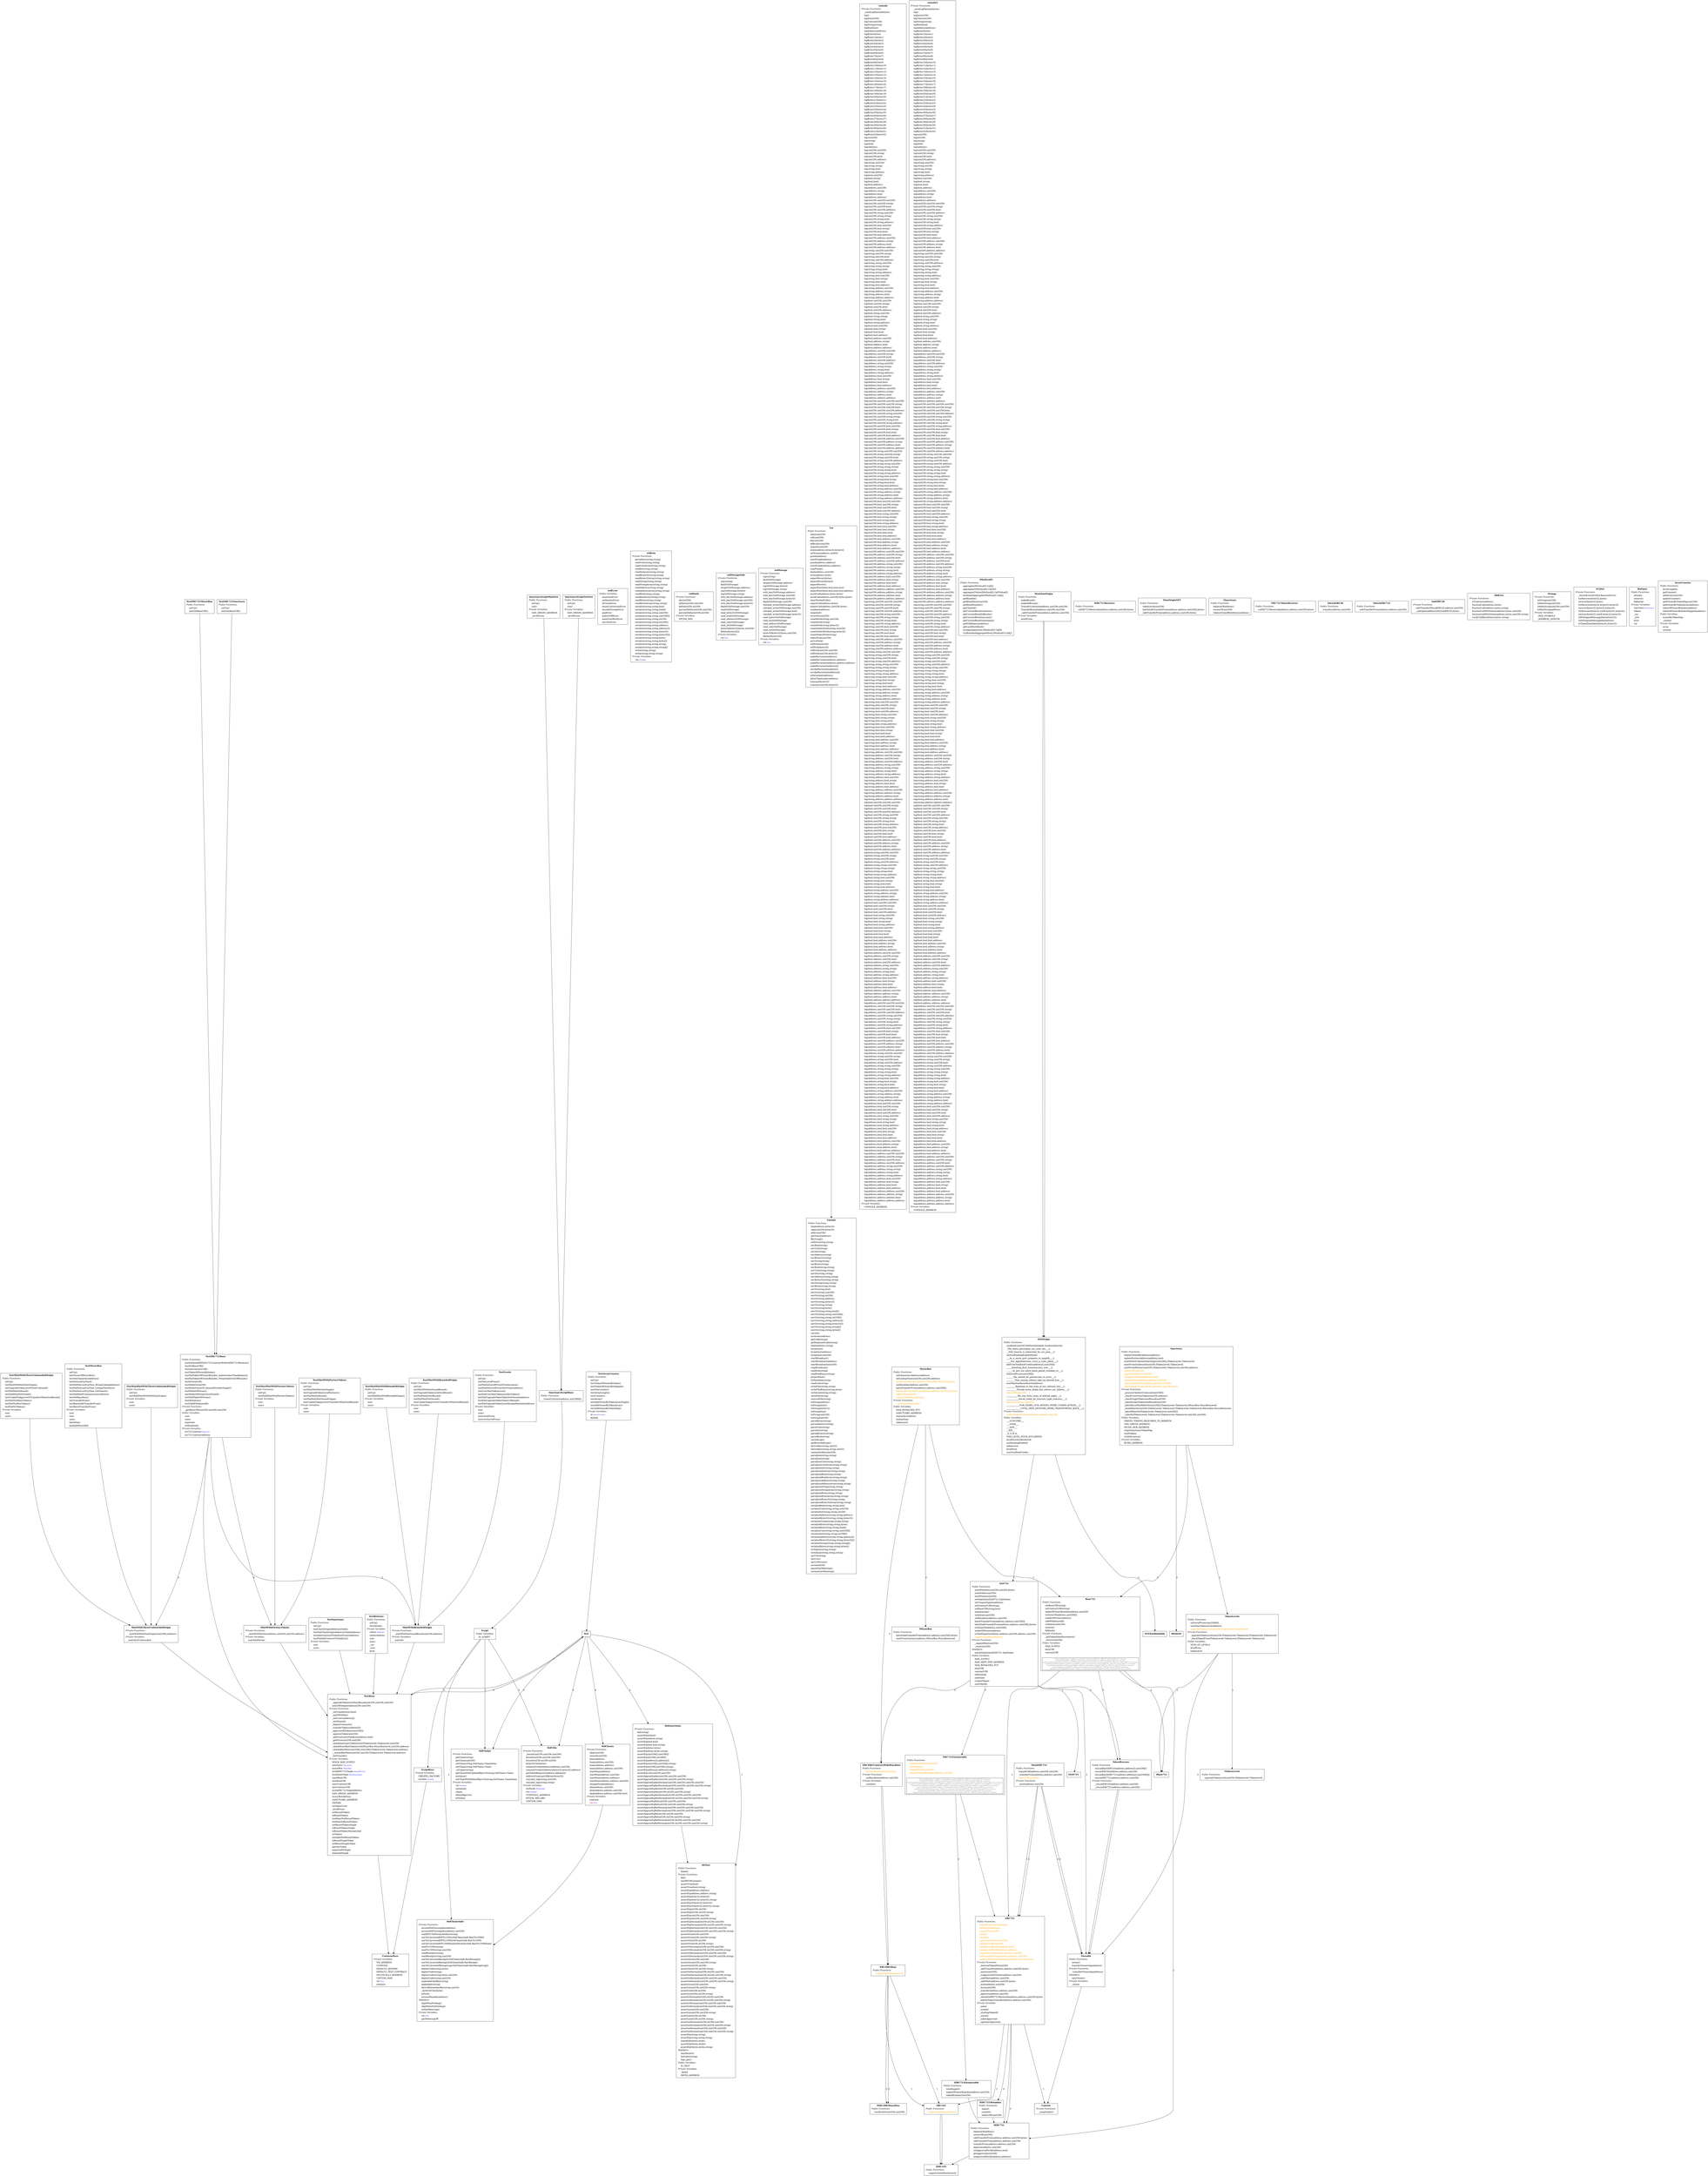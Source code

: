 digraph "" {
DSTest[shape="box"label=< <TABLE border="0"><TR><TD align="center"><B>DSTest</B></TD></TR><TR><TD align="left"><I>Public Functions:</I></TD></TR><TR><TD align="left">    failed()</TD></TR><TR><TD align="left"><I>Private Functions:</I></TD></TR><TR><TD align="left">    fail()</TD></TR><TR><TD align="left">    hasHEVMContext()</TD></TR><TR><TD align="left">    assertTrue(bool)</TD></TR><TR><TD align="left">    assertTrue(bool,string)</TD></TR><TR><TD align="left">    assertEq(address,address)</TD></TR><TR><TD align="left">    assertEq(address,address,string)</TD></TR><TR><TD align="left">    assertEq(bytes32,bytes32)</TD></TR><TR><TD align="left">    assertEq(bytes32,bytes32,string)</TD></TR><TR><TD align="left">    assertEq32(bytes32,bytes32)</TD></TR><TR><TD align="left">    assertEq32(bytes32,bytes32,string)</TD></TR><TR><TD align="left">    assertEq(int256,int256)</TD></TR><TR><TD align="left">    assertEq(int256,int256,string)</TD></TR><TR><TD align="left">    assertEq(uint256,uint256)</TD></TR><TR><TD align="left">    assertEq(uint256,uint256,string)</TD></TR><TR><TD align="left">    assertEqDecimal(int256,int256,uint256)</TD></TR><TR><TD align="left">    assertEqDecimal(int256,int256,uint256,string)</TD></TR><TR><TD align="left">    assertEqDecimal(uint256,uint256,uint256)</TD></TR><TR><TD align="left">    assertEqDecimal(uint256,uint256,uint256,string)</TD></TR><TR><TD align="left">    assertGt(uint256,uint256)</TD></TR><TR><TD align="left">    assertGt(uint256,uint256,string)</TD></TR><TR><TD align="left">    assertGt(int256,int256)</TD></TR><TR><TD align="left">    assertGt(int256,int256,string)</TD></TR><TR><TD align="left">    assertGtDecimal(int256,int256,uint256)</TD></TR><TR><TD align="left">    assertGtDecimal(int256,int256,uint256,string)</TD></TR><TR><TD align="left">    assertGtDecimal(uint256,uint256,uint256)</TD></TR><TR><TD align="left">    assertGtDecimal(uint256,uint256,uint256,string)</TD></TR><TR><TD align="left">    assertGe(uint256,uint256)</TD></TR><TR><TD align="left">    assertGe(uint256,uint256,string)</TD></TR><TR><TD align="left">    assertGe(int256,int256)</TD></TR><TR><TD align="left">    assertGe(int256,int256,string)</TD></TR><TR><TD align="left">    assertGeDecimal(int256,int256,uint256)</TD></TR><TR><TD align="left">    assertGeDecimal(int256,int256,uint256,string)</TD></TR><TR><TD align="left">    assertGeDecimal(uint256,uint256,uint256)</TD></TR><TR><TD align="left">    assertGeDecimal(uint256,uint256,uint256,string)</TD></TR><TR><TD align="left">    assertLt(uint256,uint256)</TD></TR><TR><TD align="left">    assertLt(uint256,uint256,string)</TD></TR><TR><TD align="left">    assertLt(int256,int256)</TD></TR><TR><TD align="left">    assertLt(int256,int256,string)</TD></TR><TR><TD align="left">    assertLtDecimal(int256,int256,uint256)</TD></TR><TR><TD align="left">    assertLtDecimal(int256,int256,uint256,string)</TD></TR><TR><TD align="left">    assertLtDecimal(uint256,uint256,uint256)</TD></TR><TR><TD align="left">    assertLtDecimal(uint256,uint256,uint256,string)</TD></TR><TR><TD align="left">    assertLe(uint256,uint256)</TD></TR><TR><TD align="left">    assertLe(uint256,uint256,string)</TD></TR><TR><TD align="left">    assertLe(int256,int256)</TD></TR><TR><TD align="left">    assertLe(int256,int256,string)</TD></TR><TR><TD align="left">    assertLeDecimal(int256,int256,uint256)</TD></TR><TR><TD align="left">    assertLeDecimal(int256,int256,uint256,string)</TD></TR><TR><TD align="left">    assertLeDecimal(uint256,uint256,uint256)</TD></TR><TR><TD align="left">    assertLeDecimal(uint256,uint256,uint256,string)</TD></TR><TR><TD align="left">    assertEq(string,string)</TD></TR><TR><TD align="left">    assertEq(string,string,string)</TD></TR><TR><TD align="left">    checkEq0(bytes,bytes)</TD></TR><TR><TD align="left">    assertEq0(bytes,bytes)</TD></TR><TR><TD align="left">    assertEq0(bytes,bytes,string)</TD></TR><TR><TD align="left"><I>Modifiers:</I></TD></TR><TR><TD align="left">    mayRevert()</TD></TR><TR><TD align="left">    testopts(string)</TD></TR><TR><TD align="left">    logs_gas()</TD></TR><TR><TD align="left"><I>Public Variables:</I></TD></TR><TR><TD align="left">    IS_TEST</TD></TR><TR><TD align="left"><I>Private Variables:</I></TD></TR><TR><TD align="left">    _failed</TD></TR><TR><TD align="left">    HEVM_ADDRESS</TD></TR></TABLE> >];

CommonBase[shape="box"label=< <TABLE border="0"><TR><TD align="center"><B>CommonBase</B></TD></TR><TR><TD align="left"><I>Private Variables:</I></TD></TR><TR><TD align="left">    VM_ADDRESS</TD></TR><TR><TD align="left">    CONSOLE</TD></TR><TR><TD align="left">    DEFAULT_SENDER</TD></TR><TR><TD align="left">    DEFAULT_TEST_CONTRACT</TD></TR><TR><TD align="left">    MULTICALL3_ADDRESS</TD></TR><TR><TD align="left">    UINT256_MAX</TD></TR><TR><TD align="left">    vm<font color="blue" POINT-SIZE="10"> (Vm)</font></TD></TR><TR><TD align="left">    stdstore</TD></TR></TABLE> >];

TestBase -> CommonBase;
TestBase[shape="box"label=< <TABLE border="0"><TR><TD align="center"><B>TestBase</B></TD></TR></TABLE> >];

ScriptBase -> CommonBase;
ScriptBase[shape="box"label=< <TABLE border="0"><TR><TD align="center"><B>ScriptBase</B></TD></TR><TR><TD align="left"><I>Private Variables:</I></TD></TR><TR><TD align="left">    CREATE2_FACTORY</TD></TR><TR><TD align="left">    vmSafe<font color="blue" POINT-SIZE="10"> (VmSafe)</font></TD></TR></TABLE> >];

Script -> StdChains [ label="1" ];
Script -> StdCheatsSafe [ label="2" ];
Script -> StdUtils [ label="3" ];
Script -> ScriptBase [ label="4" ];
Script[shape="box"label=< <TABLE border="0"><TR><TD align="center"><B>Script</B></TD></TR><TR><TD align="left"><I>Public Variables:</I></TD></TR><TR><TD align="left">    IS_SCRIPT</TD></TR></TABLE> >];

StdAssertions -> DSTest;
StdAssertions[shape="box"label=< <TABLE border="0"><TR><TD align="center"><B>StdAssertions</B></TD></TR><TR><TD align="left"><I>Private Functions:</I></TD></TR><TR><TD align="left">    fail(string)</TD></TR><TR><TD align="left">    assertFalse(bool)</TD></TR><TR><TD align="left">    assertFalse(bool,string)</TD></TR><TR><TD align="left">    assertEq(bool,bool)</TD></TR><TR><TD align="left">    assertEq(bool,bool,string)</TD></TR><TR><TD align="left">    assertEq(bytes,bytes)</TD></TR><TR><TD align="left">    assertEq(bytes,bytes,string)</TD></TR><TR><TD align="left">    assertEq(uint256[],uint256[])</TD></TR><TR><TD align="left">    assertEq(int256[],int256[])</TD></TR><TR><TD align="left">    assertEq(address[],address[])</TD></TR><TR><TD align="left">    assertEq(uint256[],uint256[],string)</TD></TR><TR><TD align="left">    assertEq(int256[],int256[],string)</TD></TR><TR><TD align="left">    assertEq(address[],address[],string)</TD></TR><TR><TD align="left">    assertEqUint(uint256,uint256)</TD></TR><TR><TD align="left">    assertApproxEqAbs(uint256,uint256,uint256)</TD></TR><TR><TD align="left">    assertApproxEqAbs(uint256,uint256,uint256,string)</TD></TR><TR><TD align="left">    assertApproxEqAbsDecimal(uint256,uint256,uint256,uint256)</TD></TR><TR><TD align="left">    assertApproxEqAbsDecimal(uint256,uint256,uint256,uint256,string)</TD></TR><TR><TD align="left">    assertApproxEqAbs(int256,int256,uint256)</TD></TR><TR><TD align="left">    assertApproxEqAbs(int256,int256,uint256,string)</TD></TR><TR><TD align="left">    assertApproxEqAbsDecimal(int256,int256,uint256,uint256)</TD></TR><TR><TD align="left">    assertApproxEqAbsDecimal(int256,int256,uint256,uint256,string)</TD></TR><TR><TD align="left">    assertApproxEqRel(uint256,uint256,uint256)</TD></TR><TR><TD align="left">    assertApproxEqRel(uint256,uint256,uint256,string)</TD></TR><TR><TD align="left">    assertApproxEqRelDecimal(uint256,uint256,uint256,uint256)</TD></TR><TR><TD align="left">    assertApproxEqRelDecimal(uint256,uint256,uint256,uint256,string)</TD></TR><TR><TD align="left">    assertApproxEqRel(int256,int256,uint256)</TD></TR><TR><TD align="left">    assertApproxEqRel(int256,int256,uint256,string)</TD></TR><TR><TD align="left">    assertApproxEqRelDecimal(int256,int256,uint256,uint256)</TD></TR><TR><TD align="left">    assertApproxEqRelDecimal(int256,int256,uint256,uint256,string)</TD></TR></TABLE> >];

StdChains[shape="box"label=< <TABLE border="0"><TR><TD align="center"><B>StdChains</B></TD></TR><TR><TD align="left"><I>Private Functions:</I></TD></TR><TR><TD align="left">    getChain(string)</TD></TR><TR><TD align="left">    getChain(uint256)</TD></TR><TR><TD align="left">    setChain(string,StdChains.ChainData)</TD></TR><TR><TD align="left">    setChain(string,StdChains.Chain)</TD></TR><TR><TD align="left">    _toUpper(string)</TD></TR><TR><TD align="left">    getChainWithUpdatedRpcUrl(string,StdChains.Chain)</TD></TR><TR><TD align="left">    initialize()</TD></TR><TR><TD align="left">    setChainWithDefaultRpcUrl(string,StdChains.ChainData)</TD></TR><TR><TD align="left"><I>Private Variables:</I></TD></TR><TR><TD align="left">    vm<font color="blue" POINT-SIZE="10"> (VmSafe)</font></TD></TR><TR><TD align="left">    initialized</TD></TR><TR><TD align="left">    chains</TD></TR><TR><TD align="left">    defaultRpcUrls</TD></TR><TR><TD align="left">    idToAlias</TD></TR></TABLE> >];

StdCheatsSafe[shape="box"label=< <TABLE border="0"><TR><TD align="center"><B>StdCheatsSafe</B></TD></TR><TR><TD align="left"><I>Private Functions:</I></TD></TR><TR><TD align="left">    assumeNoPrecompiles(address)</TD></TR><TR><TD align="left">    assumeNoPrecompiles(address,uint256)</TD></TR><TR><TD align="left">    readEIP1559ScriptArtifact(string)</TD></TR><TR><TD align="left">    rawToConvertedEIPTx1559s(StdCheatsSafe.RawTx1559[])</TD></TR><TR><TD align="left">    rawToConvertedEIPTx1559(StdCheatsSafe.RawTx1559)</TD></TR><TR><TD align="left">    rawToConvertedEIP1559Detail(StdCheatsSafe.RawTx1559Detail)</TD></TR><TR><TD align="left">    readTx1559s(string)</TD></TR><TR><TD align="left">    readTx1559(string,uint256)</TD></TR><TR><TD align="left">    readReceipts(string)</TD></TR><TR><TD align="left">    readReceipt(string,uint256)</TD></TR><TR><TD align="left">    rawToConvertedReceipts(StdCheatsSafe.RawReceipt[])</TD></TR><TR><TD align="left">    rawToConvertedReceipt(StdCheatsSafe.RawReceipt)</TD></TR><TR><TD align="left">    rawToConvertedReceiptLogs(StdCheatsSafe.RawReceiptLog[])</TD></TR><TR><TD align="left">    deployCode(string,bytes)</TD></TR><TR><TD align="left">    deployCode(string)</TD></TR><TR><TD align="left">    deployCode(string,bytes,uint256)</TD></TR><TR><TD align="left">    deployCode(string,uint256)</TD></TR><TR><TD align="left">    makeAddrAndKey(string)</TD></TR><TR><TD align="left">    makeAddr(string)</TD></TR><TR><TD align="left">    deriveRememberKey(string,uint32)</TD></TR><TR><TD align="left">    _bytesToUint(bytes)</TD></TR><TR><TD align="left">    isFork()</TD></TR><TR><TD align="left">    assumePayable(address)</TD></TR><TR><TD align="left"><I>Modifiers:</I></TD></TR><TR><TD align="left">    skipWhenForking()</TD></TR><TR><TD align="left">    skipWhenNotForking()</TD></TR><TR><TD align="left">    noGasMetering()</TD></TR><TR><TD align="left"><I>Private Variables:</I></TD></TR><TR><TD align="left">    vm<font color="blue" POINT-SIZE="10"> (Vm)</font></TD></TR><TR><TD align="left">    gasMeteringOff</TD></TR></TABLE> >];

StdCheats -> StdCheatsSafe;
StdCheats[shape="box"label=< <TABLE border="0"><TR><TD align="center"><B>StdCheats</B></TD></TR><TR><TD align="left"><I>Private Functions:</I></TD></TR><TR><TD align="left">    skip(uint256)</TD></TR><TR><TD align="left">    rewind(uint256)</TD></TR><TR><TD align="left">    hoax(address)</TD></TR><TR><TD align="left">    hoax(address,uint256)</TD></TR><TR><TD align="left">    hoax(address,address)</TD></TR><TR><TD align="left">    hoax(address,address,uint256)</TD></TR><TR><TD align="left">    startHoax(address)</TD></TR><TR><TD align="left">    startHoax(address,uint256)</TD></TR><TR><TD align="left">    startHoax(address,address)</TD></TR><TR><TD align="left">    startHoax(address,address,uint256)</TD></TR><TR><TD align="left">    changePrank(address)</TD></TR><TR><TD align="left">    deal(address,uint256)</TD></TR><TR><TD align="left">    deal(address,address,uint256)</TD></TR><TR><TD align="left">    deal(address,address,uint256,bool)</TD></TR><TR><TD align="left"><I>Private Variables:</I></TD></TR><TR><TD align="left">    stdstore</TD></TR><TR><TD align="left"><font color="red">    vm</font><font color="blue" POINT-SIZE="10"> (Vm)</font></TD></TR></TABLE> >];

stdError[shape="box"label=< <TABLE border="0"><TR><TD align="center"><B>stdError</B></TD></TR><TR><TD align="left"><I>Public Variables:</I></TD></TR><TR><TD align="left">    assertionError</TD></TR><TR><TD align="left">    arithmeticError</TD></TR><TR><TD align="left">    divisionError</TD></TR><TR><TD align="left">    enumConversionError</TD></TR><TR><TD align="left">    encodeStorageError</TD></TR><TR><TD align="left">    popError</TD></TR><TR><TD align="left">    indexOOBError</TD></TR><TR><TD align="left">    memOverflowError</TD></TR><TR><TD align="left">    zeroVarError</TD></TR></TABLE> >];

stdJson[shape="box"label=< <TABLE border="0"><TR><TD align="center"><B>stdJson</B></TD></TR><TR><TD align="left"><I>Private Functions:</I></TD></TR><TR><TD align="left">    parseRaw(string,string)</TD></TR><TR><TD align="left">    readUint(string,string)</TD></TR><TR><TD align="left">    readUintArray(string,string)</TD></TR><TR><TD align="left">    readInt(string,string)</TD></TR><TR><TD align="left">    readIntArray(string,string)</TD></TR><TR><TD align="left">    readBytes32(string,string)</TD></TR><TR><TD align="left">    readBytes32Array(string,string)</TD></TR><TR><TD align="left">    readString(string,string)</TD></TR><TR><TD align="left">    readStringArray(string,string)</TD></TR><TR><TD align="left">    readAddress(string,string)</TD></TR><TR><TD align="left">    readAddressArray(string,string)</TD></TR><TR><TD align="left">    readBool(string,string)</TD></TR><TR><TD align="left">    readBoolArray(string,string)</TD></TR><TR><TD align="left">    readBytes(string,string)</TD></TR><TR><TD align="left">    readBytesArray(string,string)</TD></TR><TR><TD align="left">    serialize(string,string,bool)</TD></TR><TR><TD align="left">    serialize(string,string,bool[])</TD></TR><TR><TD align="left">    serialize(string,string,uint256)</TD></TR><TR><TD align="left">    serialize(string,string,uint256[])</TD></TR><TR><TD align="left">    serialize(string,string,int256)</TD></TR><TR><TD align="left">    serialize(string,string,int256[])</TD></TR><TR><TD align="left">    serialize(string,string,address)</TD></TR><TR><TD align="left">    serialize(string,string,address[])</TD></TR><TR><TD align="left">    serialize(string,string,bytes32)</TD></TR><TR><TD align="left">    serialize(string,string,bytes32[])</TD></TR><TR><TD align="left">    serialize(string,string,bytes)</TD></TR><TR><TD align="left">    serialize(string,string,bytes[])</TD></TR><TR><TD align="left">    serialize(string,string,string)</TD></TR><TR><TD align="left">    serialize(string,string,string[])</TD></TR><TR><TD align="left">    write(string,string)</TD></TR><TR><TD align="left">    write(string,string,string)</TD></TR><TR><TD align="left"><I>Private Variables:</I></TD></TR><TR><TD align="left">    vm<font color="blue" POINT-SIZE="10"> (VmSafe)</font></TD></TR></TABLE> >];

stdMath[shape="box"label=< <TABLE border="0"><TR><TD align="center"><B>stdMath</B></TD></TR><TR><TD align="left"><I>Private Functions:</I></TD></TR><TR><TD align="left">    abs(int256)</TD></TR><TR><TD align="left">    delta(uint256,uint256)</TD></TR><TR><TD align="left">    delta(int256,int256)</TD></TR><TR><TD align="left">    percentDelta(uint256,uint256)</TD></TR><TR><TD align="left">    percentDelta(int256,int256)</TD></TR><TR><TD align="left"><I>Private Variables:</I></TD></TR><TR><TD align="left">    INT256_MIN</TD></TR></TABLE> >];

stdStorageSafe[shape="box"label=< <TABLE border="0"><TR><TD align="center"><B>stdStorageSafe</B></TD></TR><TR><TD align="left"><I>Private Functions:</I></TD></TR><TR><TD align="left">    sigs(string)</TD></TR><TR><TD align="left">    find(StdStorage)</TD></TR><TR><TD align="left">    target(StdStorage,address)</TD></TR><TR><TD align="left">    sig(StdStorage,bytes4)</TD></TR><TR><TD align="left">    sig(StdStorage,string)</TD></TR><TR><TD align="left">    with_key(StdStorage,address)</TD></TR><TR><TD align="left">    with_key(StdStorage,uint256)</TD></TR><TR><TD align="left">    with_key(StdStorage,bytes32)</TD></TR><TR><TD align="left">    depth(StdStorage,uint256)</TD></TR><TR><TD align="left">    read(StdStorage)</TD></TR><TR><TD align="left">    read_bytes32(StdStorage)</TD></TR><TR><TD align="left">    read_bool(StdStorage)</TD></TR><TR><TD align="left">    read_address(StdStorage)</TD></TR><TR><TD align="left">    read_uint(StdStorage)</TD></TR><TR><TD align="left">    read_int(StdStorage)</TD></TR><TR><TD align="left">    bytesToBytes32(bytes,uint256)</TD></TR><TR><TD align="left">    flatten(bytes32[])</TD></TR><TR><TD align="left"><I>Private Variables:</I></TD></TR><TR><TD align="left">    vm<font color="blue" POINT-SIZE="10"> (Vm)</font></TD></TR></TABLE> >];

stdStorage[shape="box"label=< <TABLE border="0"><TR><TD align="center"><B>stdStorage</B></TD></TR><TR><TD align="left"><I>Private Functions:</I></TD></TR><TR><TD align="left">    sigs(string)</TD></TR><TR><TD align="left">    find(StdStorage)</TD></TR><TR><TD align="left">    target(StdStorage,address)</TD></TR><TR><TD align="left">    sig(StdStorage,bytes4)</TD></TR><TR><TD align="left">    sig(StdStorage,string)</TD></TR><TR><TD align="left">    with_key(StdStorage,address)</TD></TR><TR><TD align="left">    with_key(StdStorage,uint256)</TD></TR><TR><TD align="left">    with_key(StdStorage,bytes32)</TD></TR><TR><TD align="left">    depth(StdStorage,uint256)</TD></TR><TR><TD align="left">    checked_write(StdStorage,address)</TD></TR><TR><TD align="left">    checked_write(StdStorage,uint256)</TD></TR><TR><TD align="left">    checked_write(StdStorage,bool)</TD></TR><TR><TD align="left">    checked_write(StdStorage,bytes32)</TD></TR><TR><TD align="left">    read_bytes32(StdStorage)</TD></TR><TR><TD align="left">    read_bool(StdStorage)</TD></TR><TR><TD align="left">    read_address(StdStorage)</TD></TR><TR><TD align="left">    read_uint(StdStorage)</TD></TR><TR><TD align="left">    read_int(StdStorage)</TD></TR><TR><TD align="left">    bytesToBytes32(bytes,uint256)</TD></TR><TR><TD align="left">    flatten(bytes32[])</TD></TR><TR><TD align="left"><I>Private Variables:</I></TD></TR><TR><TD align="left">    vm<font color="blue" POINT-SIZE="10"> (Vm)</font></TD></TR></TABLE> >];

StdUtils[shape="box"label=< <TABLE border="0"><TR><TD align="center"><B>StdUtils</B></TD></TR><TR><TD align="left"><I>Private Functions:</I></TD></TR><TR><TD align="left">    _bound(uint256,uint256,uint256)</TD></TR><TR><TD align="left">    bound(uint256,uint256,uint256)</TD></TR><TR><TD align="left">    bound(int256,int256,int256)</TD></TR><TR><TD align="left">    bytesToUint(bytes)</TD></TR><TR><TD align="left">    computeCreateAddress(address,uint256)</TD></TR><TR><TD align="left">    computeCreate2Address(bytes32,bytes32,address)</TD></TR><TR><TD align="left">    getTokenBalances(address,address[])</TD></TR><TR><TD align="left">    addressFromLast20Bytes(bytes32)</TD></TR><TR><TD align="left">    console2_log(string,uint256)</TD></TR><TR><TD align="left">    console2_log(string,string)</TD></TR><TR><TD align="left"><I>Private Variables:</I></TD></TR><TR><TD align="left">    multicall<font color="blue" POINT-SIZE="10"> (IMulticall3)</font></TD></TR><TR><TD align="left">    vm<font color="blue" POINT-SIZE="10"> (VmSafe)</font></TD></TR><TR><TD align="left">    CONSOLE2_ADDRESS</TD></TR><TR><TD align="left">    INT256_MIN_ABS</TD></TR><TR><TD align="left">    UINT256_MAX</TD></TR></TABLE> >];

Test -> DSTest [ label="1" ];
Test -> StdAssertions [ label="2" ];
Test -> StdChains [ label="3" ];
Test -> StdCheats [ label="4" ];
Test -> StdUtils [ label="5" ];
Test -> TestBase [ label="6" ];
Test[shape="box"label=< <TABLE border="0"><TR><TD align="center"><B>Test</B></TD></TR></TABLE> >];

VmSafe[shape="box"label=< <TABLE border="0"><TR><TD align="center"><B>VmSafe</B></TD></TR><TR><TD align="left"><I>Public Functions:</I></TD></TR><TR><TD align="left">    load(address,bytes32)</TD></TR><TR><TD align="left">    sign(uint256,bytes32)</TD></TR><TR><TD align="left">    addr(uint256)</TD></TR><TR><TD align="left">    getNonce(address)</TD></TR><TR><TD align="left">    ffi(string[])</TD></TR><TR><TD align="left">    setEnv(string,string)</TD></TR><TR><TD align="left">    envBool(string)</TD></TR><TR><TD align="left">    envUint(string)</TD></TR><TR><TD align="left">    envInt(string)</TD></TR><TR><TD align="left">    envAddress(string)</TD></TR><TR><TD align="left">    envBytes32(string)</TD></TR><TR><TD align="left">    envString(string)</TD></TR><TR><TD align="left">    envBytes(string)</TD></TR><TR><TD align="left">    envBool(string,string)</TD></TR><TR><TD align="left">    envUint(string,string)</TD></TR><TR><TD align="left">    envInt(string,string)</TD></TR><TR><TD align="left">    envAddress(string,string)</TD></TR><TR><TD align="left">    envBytes32(string,string)</TD></TR><TR><TD align="left">    envString(string,string)</TD></TR><TR><TD align="left">    envBytes(string,string)</TD></TR><TR><TD align="left">    envOr(string,bool)</TD></TR><TR><TD align="left">    envOr(string,uint256)</TD></TR><TR><TD align="left">    envOr(string,int256)</TD></TR><TR><TD align="left">    envOr(string,address)</TD></TR><TR><TD align="left">    envOr(string,bytes32)</TD></TR><TR><TD align="left">    envOr(string,string)</TD></TR><TR><TD align="left">    envOr(string,bytes)</TD></TR><TR><TD align="left">    envOr(string,string,bool[])</TD></TR><TR><TD align="left">    envOr(string,string,uint256[])</TD></TR><TR><TD align="left">    envOr(string,string,int256[])</TD></TR><TR><TD align="left">    envOr(string,string,address[])</TD></TR><TR><TD align="left">    envOr(string,string,bytes32[])</TD></TR><TR><TD align="left">    envOr(string,string,string[])</TD></TR><TR><TD align="left">    envOr(string,string,bytes[])</TD></TR><TR><TD align="left">    record()</TD></TR><TR><TD align="left">    accesses(address)</TD></TR><TR><TD align="left">    getCode(string)</TD></TR><TR><TD align="left">    getDeployedCode(string)</TD></TR><TR><TD align="left">    label(address,string)</TD></TR><TR><TD align="left">    broadcast()</TD></TR><TR><TD align="left">    broadcast(address)</TD></TR><TR><TD align="left">    broadcast(uint256)</TD></TR><TR><TD align="left">    startBroadcast()</TD></TR><TR><TD align="left">    startBroadcast(address)</TD></TR><TR><TD align="left">    startBroadcast(uint256)</TD></TR><TR><TD align="left">    stopBroadcast()</TD></TR><TR><TD align="left">    readFile(string)</TD></TR><TR><TD align="left">    readFileBinary(string)</TD></TR><TR><TD align="left">    projectRoot()</TD></TR><TR><TD align="left">    fsMetadata(string)</TD></TR><TR><TD align="left">    readLine(string)</TD></TR><TR><TD align="left">    writeFile(string,string)</TD></TR><TR><TD align="left">    writeFileBinary(string,bytes)</TD></TR><TR><TD align="left">    writeLine(string,string)</TD></TR><TR><TD align="left">    closeFile(string)</TD></TR><TR><TD align="left">    removeFile(string)</TD></TR><TR><TD align="left">    toString(address)</TD></TR><TR><TD align="left">    toString(bytes)</TD></TR><TR><TD align="left">    toString(bytes32)</TD></TR><TR><TD align="left">    toString(bool)</TD></TR><TR><TD align="left">    toString(uint256)</TD></TR><TR><TD align="left">    toString(int256)</TD></TR><TR><TD align="left">    parseBytes(string)</TD></TR><TR><TD align="left">    parseAddress(string)</TD></TR><TR><TD align="left">    parseUint(string)</TD></TR><TR><TD align="left">    parseInt(string)</TD></TR><TR><TD align="left">    parseBytes32(string)</TD></TR><TR><TD align="left">    parseBool(string)</TD></TR><TR><TD align="left">    recordLogs()</TD></TR><TR><TD align="left">    getRecordedLogs()</TD></TR><TR><TD align="left">    deriveKey(string,uint32)</TD></TR><TR><TD align="left">    deriveKey(string,string,uint32)</TD></TR><TR><TD align="left">    rememberKey(uint256)</TD></TR><TR><TD align="left">    parseJson(string,string)</TD></TR><TR><TD align="left">    parseJson(string)</TD></TR><TR><TD align="left">    parseJsonUint(string,string)</TD></TR><TR><TD align="left">    parseJsonUintArray(string,string)</TD></TR><TR><TD align="left">    parseJsonInt(string,string)</TD></TR><TR><TD align="left">    parseJsonIntArray(string,string)</TD></TR><TR><TD align="left">    parseJsonBool(string,string)</TD></TR><TR><TD align="left">    parseJsonBoolArray(string,string)</TD></TR><TR><TD align="left">    parseJsonAddress(string,string)</TD></TR><TR><TD align="left">    parseJsonAddressArray(string,string)</TD></TR><TR><TD align="left">    parseJsonString(string,string)</TD></TR><TR><TD align="left">    parseJsonStringArray(string,string)</TD></TR><TR><TD align="left">    parseJsonBytes(string,string)</TD></TR><TR><TD align="left">    parseJsonBytesArray(string,string)</TD></TR><TR><TD align="left">    parseJsonBytes32(string,string)</TD></TR><TR><TD align="left">    parseJsonBytes32Array(string,string)</TD></TR><TR><TD align="left">    serializeBool(string,string,bool)</TD></TR><TR><TD align="left">    serializeUint(string,string,uint256)</TD></TR><TR><TD align="left">    serializeInt(string,string,int256)</TD></TR><TR><TD align="left">    serializeAddress(string,string,address)</TD></TR><TR><TD align="left">    serializeBytes32(string,string,bytes32)</TD></TR><TR><TD align="left">    serializeString(string,string,string)</TD></TR><TR><TD align="left">    serializeBytes(string,string,bytes)</TD></TR><TR><TD align="left">    serializeBool(string,string,bool[])</TD></TR><TR><TD align="left">    serializeUint(string,string,uint256[])</TD></TR><TR><TD align="left">    serializeInt(string,string,int256[])</TD></TR><TR><TD align="left">    serializeAddress(string,string,address[])</TD></TR><TR><TD align="left">    serializeBytes32(string,string,bytes32[])</TD></TR><TR><TD align="left">    serializeString(string,string,string[])</TD></TR><TR><TD align="left">    serializeBytes(string,string,bytes[])</TD></TR><TR><TD align="left">    writeJson(string,string)</TD></TR><TR><TD align="left">    writeJson(string,string,string)</TD></TR><TR><TD align="left">    rpcUrl(string)</TD></TR><TR><TD align="left">    rpcUrls()</TD></TR><TR><TD align="left">    rpcUrlStructs()</TD></TR><TR><TD align="left">    assume(bool)</TD></TR><TR><TD align="left">    pauseGasMetering()</TD></TR><TR><TD align="left">    resumeGasMetering()</TD></TR></TABLE> >];

Vm -> VmSafe;
Vm[shape="box"label=< <TABLE border="0"><TR><TD align="center"><B>Vm</B></TD></TR><TR><TD align="left"><I>Public Functions:</I></TD></TR><TR><TD align="left">    warp(uint256)</TD></TR><TR><TD align="left">    roll(uint256)</TD></TR><TR><TD align="left">    fee(uint256)</TD></TR><TR><TD align="left">    difficulty(uint256)</TD></TR><TR><TD align="left">    chainId(uint256)</TD></TR><TR><TD align="left">    store(address,bytes32,bytes32)</TD></TR><TR><TD align="left">    setNonce(address,uint64)</TD></TR><TR><TD align="left">    prank(address)</TD></TR><TR><TD align="left">    startPrank(address)</TD></TR><TR><TD align="left">    prank(address,address)</TD></TR><TR><TD align="left">    startPrank(address,address)</TD></TR><TR><TD align="left">    stopPrank()</TD></TR><TR><TD align="left">    deal(address,uint256)</TD></TR><TR><TD align="left">    etch(address,bytes)</TD></TR><TR><TD align="left">    expectRevert(bytes)</TD></TR><TR><TD align="left">    expectRevert(bytes4)</TD></TR><TR><TD align="left">    expectRevert()</TD></TR><TR><TD align="left">    expectEmit(bool,bool,bool,bool)</TD></TR><TR><TD align="left">    expectEmit(bool,bool,bool,bool,address)</TD></TR><TR><TD align="left">    mockCall(address,bytes,bytes)</TD></TR><TR><TD align="left">    mockCall(address,uint256,bytes,bytes)</TD></TR><TR><TD align="left">    clearMockedCalls()</TD></TR><TR><TD align="left">    expectCall(address,bytes)</TD></TR><TR><TD align="left">    expectCall(address,uint256,bytes)</TD></TR><TR><TD align="left">    coinbase(address)</TD></TR><TR><TD align="left">    snapshot()</TD></TR><TR><TD align="left">    revertTo(uint256)</TD></TR><TR><TD align="left">    createFork(string,uint256)</TD></TR><TR><TD align="left">    createFork(string)</TD></TR><TR><TD align="left">    createFork(string,bytes32)</TD></TR><TR><TD align="left">    createSelectFork(string,uint256)</TD></TR><TR><TD align="left">    createSelectFork(string,bytes32)</TD></TR><TR><TD align="left">    createSelectFork(string)</TD></TR><TR><TD align="left">    selectFork(uint256)</TD></TR><TR><TD align="left">    activeFork()</TD></TR><TR><TD align="left">    rollFork(uint256)</TD></TR><TR><TD align="left">    rollFork(bytes32)</TD></TR><TR><TD align="left">    rollFork(uint256,uint256)</TD></TR><TR><TD align="left">    rollFork(uint256,bytes32)</TD></TR><TR><TD align="left">    makePersistent(address)</TD></TR><TR><TD align="left">    makePersistent(address,address)</TD></TR><TR><TD align="left">    makePersistent(address,address,address)</TD></TR><TR><TD align="left">    makePersistent(address[])</TD></TR><TR><TD align="left">    revokePersistent(address)</TD></TR><TR><TD align="left">    revokePersistent(address[])</TD></TR><TR><TD align="left">    isPersistent(address)</TD></TR><TR><TD align="left">    allowCheatcodes(address)</TD></TR><TR><TD align="left">    transact(bytes32)</TD></TR><TR><TD align="left">    transact(uint256,bytes32)</TD></TR></TABLE> >];

console[shape="box"label=< <TABLE border="0"><TR><TD align="center"><B>console</B></TD></TR><TR><TD align="left"><I>Private Functions:</I></TD></TR><TR><TD align="left">    _sendLogPayload(bytes)</TD></TR><TR><TD align="left">    log()</TD></TR><TR><TD align="left">    logInt(int256)</TD></TR><TR><TD align="left">    logUint(uint256)</TD></TR><TR><TD align="left">    logString(string)</TD></TR><TR><TD align="left">    logBool(bool)</TD></TR><TR><TD align="left">    logAddress(address)</TD></TR><TR><TD align="left">    logBytes(bytes)</TD></TR><TR><TD align="left">    logBytes1(bytes1)</TD></TR><TR><TD align="left">    logBytes2(bytes2)</TD></TR><TR><TD align="left">    logBytes3(bytes3)</TD></TR><TR><TD align="left">    logBytes4(bytes4)</TD></TR><TR><TD align="left">    logBytes5(bytes5)</TD></TR><TR><TD align="left">    logBytes6(bytes6)</TD></TR><TR><TD align="left">    logBytes7(bytes7)</TD></TR><TR><TD align="left">    logBytes8(bytes8)</TD></TR><TR><TD align="left">    logBytes9(bytes9)</TD></TR><TR><TD align="left">    logBytes10(bytes10)</TD></TR><TR><TD align="left">    logBytes11(bytes11)</TD></TR><TR><TD align="left">    logBytes12(bytes12)</TD></TR><TR><TD align="left">    logBytes13(bytes13)</TD></TR><TR><TD align="left">    logBytes14(bytes14)</TD></TR><TR><TD align="left">    logBytes15(bytes15)</TD></TR><TR><TD align="left">    logBytes16(bytes16)</TD></TR><TR><TD align="left">    logBytes17(bytes17)</TD></TR><TR><TD align="left">    logBytes18(bytes18)</TD></TR><TR><TD align="left">    logBytes19(bytes19)</TD></TR><TR><TD align="left">    logBytes20(bytes20)</TD></TR><TR><TD align="left">    logBytes21(bytes21)</TD></TR><TR><TD align="left">    logBytes22(bytes22)</TD></TR><TR><TD align="left">    logBytes23(bytes23)</TD></TR><TR><TD align="left">    logBytes24(bytes24)</TD></TR><TR><TD align="left">    logBytes25(bytes25)</TD></TR><TR><TD align="left">    logBytes26(bytes26)</TD></TR><TR><TD align="left">    logBytes27(bytes27)</TD></TR><TR><TD align="left">    logBytes28(bytes28)</TD></TR><TR><TD align="left">    logBytes29(bytes29)</TD></TR><TR><TD align="left">    logBytes30(bytes30)</TD></TR><TR><TD align="left">    logBytes31(bytes31)</TD></TR><TR><TD align="left">    logBytes32(bytes32)</TD></TR><TR><TD align="left">    log(uint256)</TD></TR><TR><TD align="left">    log(string)</TD></TR><TR><TD align="left">    log(bool)</TD></TR><TR><TD align="left">    log(address)</TD></TR><TR><TD align="left">    log(uint256,uint256)</TD></TR><TR><TD align="left">    log(uint256,string)</TD></TR><TR><TD align="left">    log(uint256,bool)</TD></TR><TR><TD align="left">    log(uint256,address)</TD></TR><TR><TD align="left">    log(string,uint256)</TD></TR><TR><TD align="left">    log(string,string)</TD></TR><TR><TD align="left">    log(string,bool)</TD></TR><TR><TD align="left">    log(string,address)</TD></TR><TR><TD align="left">    log(bool,uint256)</TD></TR><TR><TD align="left">    log(bool,string)</TD></TR><TR><TD align="left">    log(bool,bool)</TD></TR><TR><TD align="left">    log(bool,address)</TD></TR><TR><TD align="left">    log(address,uint256)</TD></TR><TR><TD align="left">    log(address,string)</TD></TR><TR><TD align="left">    log(address,bool)</TD></TR><TR><TD align="left">    log(address,address)</TD></TR><TR><TD align="left">    log(uint256,uint256,uint256)</TD></TR><TR><TD align="left">    log(uint256,uint256,string)</TD></TR><TR><TD align="left">    log(uint256,uint256,bool)</TD></TR><TR><TD align="left">    log(uint256,uint256,address)</TD></TR><TR><TD align="left">    log(uint256,string,uint256)</TD></TR><TR><TD align="left">    log(uint256,string,string)</TD></TR><TR><TD align="left">    log(uint256,string,bool)</TD></TR><TR><TD align="left">    log(uint256,string,address)</TD></TR><TR><TD align="left">    log(uint256,bool,uint256)</TD></TR><TR><TD align="left">    log(uint256,bool,string)</TD></TR><TR><TD align="left">    log(uint256,bool,bool)</TD></TR><TR><TD align="left">    log(uint256,bool,address)</TD></TR><TR><TD align="left">    log(uint256,address,uint256)</TD></TR><TR><TD align="left">    log(uint256,address,string)</TD></TR><TR><TD align="left">    log(uint256,address,bool)</TD></TR><TR><TD align="left">    log(uint256,address,address)</TD></TR><TR><TD align="left">    log(string,uint256,uint256)</TD></TR><TR><TD align="left">    log(string,uint256,string)</TD></TR><TR><TD align="left">    log(string,uint256,bool)</TD></TR><TR><TD align="left">    log(string,uint256,address)</TD></TR><TR><TD align="left">    log(string,string,uint256)</TD></TR><TR><TD align="left">    log(string,string,string)</TD></TR><TR><TD align="left">    log(string,string,bool)</TD></TR><TR><TD align="left">    log(string,string,address)</TD></TR><TR><TD align="left">    log(string,bool,uint256)</TD></TR><TR><TD align="left">    log(string,bool,string)</TD></TR><TR><TD align="left">    log(string,bool,bool)</TD></TR><TR><TD align="left">    log(string,bool,address)</TD></TR><TR><TD align="left">    log(string,address,uint256)</TD></TR><TR><TD align="left">    log(string,address,string)</TD></TR><TR><TD align="left">    log(string,address,bool)</TD></TR><TR><TD align="left">    log(string,address,address)</TD></TR><TR><TD align="left">    log(bool,uint256,uint256)</TD></TR><TR><TD align="left">    log(bool,uint256,string)</TD></TR><TR><TD align="left">    log(bool,uint256,bool)</TD></TR><TR><TD align="left">    log(bool,uint256,address)</TD></TR><TR><TD align="left">    log(bool,string,uint256)</TD></TR><TR><TD align="left">    log(bool,string,string)</TD></TR><TR><TD align="left">    log(bool,string,bool)</TD></TR><TR><TD align="left">    log(bool,string,address)</TD></TR><TR><TD align="left">    log(bool,bool,uint256)</TD></TR><TR><TD align="left">    log(bool,bool,string)</TD></TR><TR><TD align="left">    log(bool,bool,bool)</TD></TR><TR><TD align="left">    log(bool,bool,address)</TD></TR><TR><TD align="left">    log(bool,address,uint256)</TD></TR><TR><TD align="left">    log(bool,address,string)</TD></TR><TR><TD align="left">    log(bool,address,bool)</TD></TR><TR><TD align="left">    log(bool,address,address)</TD></TR><TR><TD align="left">    log(address,uint256,uint256)</TD></TR><TR><TD align="left">    log(address,uint256,string)</TD></TR><TR><TD align="left">    log(address,uint256,bool)</TD></TR><TR><TD align="left">    log(address,uint256,address)</TD></TR><TR><TD align="left">    log(address,string,uint256)</TD></TR><TR><TD align="left">    log(address,string,string)</TD></TR><TR><TD align="left">    log(address,string,bool)</TD></TR><TR><TD align="left">    log(address,string,address)</TD></TR><TR><TD align="left">    log(address,bool,uint256)</TD></TR><TR><TD align="left">    log(address,bool,string)</TD></TR><TR><TD align="left">    log(address,bool,bool)</TD></TR><TR><TD align="left">    log(address,bool,address)</TD></TR><TR><TD align="left">    log(address,address,uint256)</TD></TR><TR><TD align="left">    log(address,address,string)</TD></TR><TR><TD align="left">    log(address,address,bool)</TD></TR><TR><TD align="left">    log(address,address,address)</TD></TR><TR><TD align="left">    log(uint256,uint256,uint256,uint256)</TD></TR><TR><TD align="left">    log(uint256,uint256,uint256,string)</TD></TR><TR><TD align="left">    log(uint256,uint256,uint256,bool)</TD></TR><TR><TD align="left">    log(uint256,uint256,uint256,address)</TD></TR><TR><TD align="left">    log(uint256,uint256,string,uint256)</TD></TR><TR><TD align="left">    log(uint256,uint256,string,string)</TD></TR><TR><TD align="left">    log(uint256,uint256,string,bool)</TD></TR><TR><TD align="left">    log(uint256,uint256,string,address)</TD></TR><TR><TD align="left">    log(uint256,uint256,bool,uint256)</TD></TR><TR><TD align="left">    log(uint256,uint256,bool,string)</TD></TR><TR><TD align="left">    log(uint256,uint256,bool,bool)</TD></TR><TR><TD align="left">    log(uint256,uint256,bool,address)</TD></TR><TR><TD align="left">    log(uint256,uint256,address,uint256)</TD></TR><TR><TD align="left">    log(uint256,uint256,address,string)</TD></TR><TR><TD align="left">    log(uint256,uint256,address,bool)</TD></TR><TR><TD align="left">    log(uint256,uint256,address,address)</TD></TR><TR><TD align="left">    log(uint256,string,uint256,uint256)</TD></TR><TR><TD align="left">    log(uint256,string,uint256,string)</TD></TR><TR><TD align="left">    log(uint256,string,uint256,bool)</TD></TR><TR><TD align="left">    log(uint256,string,uint256,address)</TD></TR><TR><TD align="left">    log(uint256,string,string,uint256)</TD></TR><TR><TD align="left">    log(uint256,string,string,string)</TD></TR><TR><TD align="left">    log(uint256,string,string,bool)</TD></TR><TR><TD align="left">    log(uint256,string,string,address)</TD></TR><TR><TD align="left">    log(uint256,string,bool,uint256)</TD></TR><TR><TD align="left">    log(uint256,string,bool,string)</TD></TR><TR><TD align="left">    log(uint256,string,bool,bool)</TD></TR><TR><TD align="left">    log(uint256,string,bool,address)</TD></TR><TR><TD align="left">    log(uint256,string,address,uint256)</TD></TR><TR><TD align="left">    log(uint256,string,address,string)</TD></TR><TR><TD align="left">    log(uint256,string,address,bool)</TD></TR><TR><TD align="left">    log(uint256,string,address,address)</TD></TR><TR><TD align="left">    log(uint256,bool,uint256,uint256)</TD></TR><TR><TD align="left">    log(uint256,bool,uint256,string)</TD></TR><TR><TD align="left">    log(uint256,bool,uint256,bool)</TD></TR><TR><TD align="left">    log(uint256,bool,uint256,address)</TD></TR><TR><TD align="left">    log(uint256,bool,string,uint256)</TD></TR><TR><TD align="left">    log(uint256,bool,string,string)</TD></TR><TR><TD align="left">    log(uint256,bool,string,bool)</TD></TR><TR><TD align="left">    log(uint256,bool,string,address)</TD></TR><TR><TD align="left">    log(uint256,bool,bool,uint256)</TD></TR><TR><TD align="left">    log(uint256,bool,bool,string)</TD></TR><TR><TD align="left">    log(uint256,bool,bool,bool)</TD></TR><TR><TD align="left">    log(uint256,bool,bool,address)</TD></TR><TR><TD align="left">    log(uint256,bool,address,uint256)</TD></TR><TR><TD align="left">    log(uint256,bool,address,string)</TD></TR><TR><TD align="left">    log(uint256,bool,address,bool)</TD></TR><TR><TD align="left">    log(uint256,bool,address,address)</TD></TR><TR><TD align="left">    log(uint256,address,uint256,uint256)</TD></TR><TR><TD align="left">    log(uint256,address,uint256,string)</TD></TR><TR><TD align="left">    log(uint256,address,uint256,bool)</TD></TR><TR><TD align="left">    log(uint256,address,uint256,address)</TD></TR><TR><TD align="left">    log(uint256,address,string,uint256)</TD></TR><TR><TD align="left">    log(uint256,address,string,string)</TD></TR><TR><TD align="left">    log(uint256,address,string,bool)</TD></TR><TR><TD align="left">    log(uint256,address,string,address)</TD></TR><TR><TD align="left">    log(uint256,address,bool,uint256)</TD></TR><TR><TD align="left">    log(uint256,address,bool,string)</TD></TR><TR><TD align="left">    log(uint256,address,bool,bool)</TD></TR><TR><TD align="left">    log(uint256,address,bool,address)</TD></TR><TR><TD align="left">    log(uint256,address,address,uint256)</TD></TR><TR><TD align="left">    log(uint256,address,address,string)</TD></TR><TR><TD align="left">    log(uint256,address,address,bool)</TD></TR><TR><TD align="left">    log(uint256,address,address,address)</TD></TR><TR><TD align="left">    log(string,uint256,uint256,uint256)</TD></TR><TR><TD align="left">    log(string,uint256,uint256,string)</TD></TR><TR><TD align="left">    log(string,uint256,uint256,bool)</TD></TR><TR><TD align="left">    log(string,uint256,uint256,address)</TD></TR><TR><TD align="left">    log(string,uint256,string,uint256)</TD></TR><TR><TD align="left">    log(string,uint256,string,string)</TD></TR><TR><TD align="left">    log(string,uint256,string,bool)</TD></TR><TR><TD align="left">    log(string,uint256,string,address)</TD></TR><TR><TD align="left">    log(string,uint256,bool,uint256)</TD></TR><TR><TD align="left">    log(string,uint256,bool,string)</TD></TR><TR><TD align="left">    log(string,uint256,bool,bool)</TD></TR><TR><TD align="left">    log(string,uint256,bool,address)</TD></TR><TR><TD align="left">    log(string,uint256,address,uint256)</TD></TR><TR><TD align="left">    log(string,uint256,address,string)</TD></TR><TR><TD align="left">    log(string,uint256,address,bool)</TD></TR><TR><TD align="left">    log(string,uint256,address,address)</TD></TR><TR><TD align="left">    log(string,string,uint256,uint256)</TD></TR><TR><TD align="left">    log(string,string,uint256,string)</TD></TR><TR><TD align="left">    log(string,string,uint256,bool)</TD></TR><TR><TD align="left">    log(string,string,uint256,address)</TD></TR><TR><TD align="left">    log(string,string,string,uint256)</TD></TR><TR><TD align="left">    log(string,string,string,string)</TD></TR><TR><TD align="left">    log(string,string,string,bool)</TD></TR><TR><TD align="left">    log(string,string,string,address)</TD></TR><TR><TD align="left">    log(string,string,bool,uint256)</TD></TR><TR><TD align="left">    log(string,string,bool,string)</TD></TR><TR><TD align="left">    log(string,string,bool,bool)</TD></TR><TR><TD align="left">    log(string,string,bool,address)</TD></TR><TR><TD align="left">    log(string,string,address,uint256)</TD></TR><TR><TD align="left">    log(string,string,address,string)</TD></TR><TR><TD align="left">    log(string,string,address,bool)</TD></TR><TR><TD align="left">    log(string,string,address,address)</TD></TR><TR><TD align="left">    log(string,bool,uint256,uint256)</TD></TR><TR><TD align="left">    log(string,bool,uint256,string)</TD></TR><TR><TD align="left">    log(string,bool,uint256,bool)</TD></TR><TR><TD align="left">    log(string,bool,uint256,address)</TD></TR><TR><TD align="left">    log(string,bool,string,uint256)</TD></TR><TR><TD align="left">    log(string,bool,string,string)</TD></TR><TR><TD align="left">    log(string,bool,string,bool)</TD></TR><TR><TD align="left">    log(string,bool,string,address)</TD></TR><TR><TD align="left">    log(string,bool,bool,uint256)</TD></TR><TR><TD align="left">    log(string,bool,bool,string)</TD></TR><TR><TD align="left">    log(string,bool,bool,bool)</TD></TR><TR><TD align="left">    log(string,bool,bool,address)</TD></TR><TR><TD align="left">    log(string,bool,address,uint256)</TD></TR><TR><TD align="left">    log(string,bool,address,string)</TD></TR><TR><TD align="left">    log(string,bool,address,bool)</TD></TR><TR><TD align="left">    log(string,bool,address,address)</TD></TR><TR><TD align="left">    log(string,address,uint256,uint256)</TD></TR><TR><TD align="left">    log(string,address,uint256,string)</TD></TR><TR><TD align="left">    log(string,address,uint256,bool)</TD></TR><TR><TD align="left">    log(string,address,uint256,address)</TD></TR><TR><TD align="left">    log(string,address,string,uint256)</TD></TR><TR><TD align="left">    log(string,address,string,string)</TD></TR><TR><TD align="left">    log(string,address,string,bool)</TD></TR><TR><TD align="left">    log(string,address,string,address)</TD></TR><TR><TD align="left">    log(string,address,bool,uint256)</TD></TR><TR><TD align="left">    log(string,address,bool,string)</TD></TR><TR><TD align="left">    log(string,address,bool,bool)</TD></TR><TR><TD align="left">    log(string,address,bool,address)</TD></TR><TR><TD align="left">    log(string,address,address,uint256)</TD></TR><TR><TD align="left">    log(string,address,address,string)</TD></TR><TR><TD align="left">    log(string,address,address,bool)</TD></TR><TR><TD align="left">    log(string,address,address,address)</TD></TR><TR><TD align="left">    log(bool,uint256,uint256,uint256)</TD></TR><TR><TD align="left">    log(bool,uint256,uint256,string)</TD></TR><TR><TD align="left">    log(bool,uint256,uint256,bool)</TD></TR><TR><TD align="left">    log(bool,uint256,uint256,address)</TD></TR><TR><TD align="left">    log(bool,uint256,string,uint256)</TD></TR><TR><TD align="left">    log(bool,uint256,string,string)</TD></TR><TR><TD align="left">    log(bool,uint256,string,bool)</TD></TR><TR><TD align="left">    log(bool,uint256,string,address)</TD></TR><TR><TD align="left">    log(bool,uint256,bool,uint256)</TD></TR><TR><TD align="left">    log(bool,uint256,bool,string)</TD></TR><TR><TD align="left">    log(bool,uint256,bool,bool)</TD></TR><TR><TD align="left">    log(bool,uint256,bool,address)</TD></TR><TR><TD align="left">    log(bool,uint256,address,uint256)</TD></TR><TR><TD align="left">    log(bool,uint256,address,string)</TD></TR><TR><TD align="left">    log(bool,uint256,address,bool)</TD></TR><TR><TD align="left">    log(bool,uint256,address,address)</TD></TR><TR><TD align="left">    log(bool,string,uint256,uint256)</TD></TR><TR><TD align="left">    log(bool,string,uint256,string)</TD></TR><TR><TD align="left">    log(bool,string,uint256,bool)</TD></TR><TR><TD align="left">    log(bool,string,uint256,address)</TD></TR><TR><TD align="left">    log(bool,string,string,uint256)</TD></TR><TR><TD align="left">    log(bool,string,string,string)</TD></TR><TR><TD align="left">    log(bool,string,string,bool)</TD></TR><TR><TD align="left">    log(bool,string,string,address)</TD></TR><TR><TD align="left">    log(bool,string,bool,uint256)</TD></TR><TR><TD align="left">    log(bool,string,bool,string)</TD></TR><TR><TD align="left">    log(bool,string,bool,bool)</TD></TR><TR><TD align="left">    log(bool,string,bool,address)</TD></TR><TR><TD align="left">    log(bool,string,address,uint256)</TD></TR><TR><TD align="left">    log(bool,string,address,string)</TD></TR><TR><TD align="left">    log(bool,string,address,bool)</TD></TR><TR><TD align="left">    log(bool,string,address,address)</TD></TR><TR><TD align="left">    log(bool,bool,uint256,uint256)</TD></TR><TR><TD align="left">    log(bool,bool,uint256,string)</TD></TR><TR><TD align="left">    log(bool,bool,uint256,bool)</TD></TR><TR><TD align="left">    log(bool,bool,uint256,address)</TD></TR><TR><TD align="left">    log(bool,bool,string,uint256)</TD></TR><TR><TD align="left">    log(bool,bool,string,string)</TD></TR><TR><TD align="left">    log(bool,bool,string,bool)</TD></TR><TR><TD align="left">    log(bool,bool,string,address)</TD></TR><TR><TD align="left">    log(bool,bool,bool,uint256)</TD></TR><TR><TD align="left">    log(bool,bool,bool,string)</TD></TR><TR><TD align="left">    log(bool,bool,bool,bool)</TD></TR><TR><TD align="left">    log(bool,bool,bool,address)</TD></TR><TR><TD align="left">    log(bool,bool,address,uint256)</TD></TR><TR><TD align="left">    log(bool,bool,address,string)</TD></TR><TR><TD align="left">    log(bool,bool,address,bool)</TD></TR><TR><TD align="left">    log(bool,bool,address,address)</TD></TR><TR><TD align="left">    log(bool,address,uint256,uint256)</TD></TR><TR><TD align="left">    log(bool,address,uint256,string)</TD></TR><TR><TD align="left">    log(bool,address,uint256,bool)</TD></TR><TR><TD align="left">    log(bool,address,uint256,address)</TD></TR><TR><TD align="left">    log(bool,address,string,uint256)</TD></TR><TR><TD align="left">    log(bool,address,string,string)</TD></TR><TR><TD align="left">    log(bool,address,string,bool)</TD></TR><TR><TD align="left">    log(bool,address,string,address)</TD></TR><TR><TD align="left">    log(bool,address,bool,uint256)</TD></TR><TR><TD align="left">    log(bool,address,bool,string)</TD></TR><TR><TD align="left">    log(bool,address,bool,bool)</TD></TR><TR><TD align="left">    log(bool,address,bool,address)</TD></TR><TR><TD align="left">    log(bool,address,address,uint256)</TD></TR><TR><TD align="left">    log(bool,address,address,string)</TD></TR><TR><TD align="left">    log(bool,address,address,bool)</TD></TR><TR><TD align="left">    log(bool,address,address,address)</TD></TR><TR><TD align="left">    log(address,uint256,uint256,uint256)</TD></TR><TR><TD align="left">    log(address,uint256,uint256,string)</TD></TR><TR><TD align="left">    log(address,uint256,uint256,bool)</TD></TR><TR><TD align="left">    log(address,uint256,uint256,address)</TD></TR><TR><TD align="left">    log(address,uint256,string,uint256)</TD></TR><TR><TD align="left">    log(address,uint256,string,string)</TD></TR><TR><TD align="left">    log(address,uint256,string,bool)</TD></TR><TR><TD align="left">    log(address,uint256,string,address)</TD></TR><TR><TD align="left">    log(address,uint256,bool,uint256)</TD></TR><TR><TD align="left">    log(address,uint256,bool,string)</TD></TR><TR><TD align="left">    log(address,uint256,bool,bool)</TD></TR><TR><TD align="left">    log(address,uint256,bool,address)</TD></TR><TR><TD align="left">    log(address,uint256,address,uint256)</TD></TR><TR><TD align="left">    log(address,uint256,address,string)</TD></TR><TR><TD align="left">    log(address,uint256,address,bool)</TD></TR><TR><TD align="left">    log(address,uint256,address,address)</TD></TR><TR><TD align="left">    log(address,string,uint256,uint256)</TD></TR><TR><TD align="left">    log(address,string,uint256,string)</TD></TR><TR><TD align="left">    log(address,string,uint256,bool)</TD></TR><TR><TD align="left">    log(address,string,uint256,address)</TD></TR><TR><TD align="left">    log(address,string,string,uint256)</TD></TR><TR><TD align="left">    log(address,string,string,string)</TD></TR><TR><TD align="left">    log(address,string,string,bool)</TD></TR><TR><TD align="left">    log(address,string,string,address)</TD></TR><TR><TD align="left">    log(address,string,bool,uint256)</TD></TR><TR><TD align="left">    log(address,string,bool,string)</TD></TR><TR><TD align="left">    log(address,string,bool,bool)</TD></TR><TR><TD align="left">    log(address,string,bool,address)</TD></TR><TR><TD align="left">    log(address,string,address,uint256)</TD></TR><TR><TD align="left">    log(address,string,address,string)</TD></TR><TR><TD align="left">    log(address,string,address,bool)</TD></TR><TR><TD align="left">    log(address,string,address,address)</TD></TR><TR><TD align="left">    log(address,bool,uint256,uint256)</TD></TR><TR><TD align="left">    log(address,bool,uint256,string)</TD></TR><TR><TD align="left">    log(address,bool,uint256,bool)</TD></TR><TR><TD align="left">    log(address,bool,uint256,address)</TD></TR><TR><TD align="left">    log(address,bool,string,uint256)</TD></TR><TR><TD align="left">    log(address,bool,string,string)</TD></TR><TR><TD align="left">    log(address,bool,string,bool)</TD></TR><TR><TD align="left">    log(address,bool,string,address)</TD></TR><TR><TD align="left">    log(address,bool,bool,uint256)</TD></TR><TR><TD align="left">    log(address,bool,bool,string)</TD></TR><TR><TD align="left">    log(address,bool,bool,bool)</TD></TR><TR><TD align="left">    log(address,bool,bool,address)</TD></TR><TR><TD align="left">    log(address,bool,address,uint256)</TD></TR><TR><TD align="left">    log(address,bool,address,string)</TD></TR><TR><TD align="left">    log(address,bool,address,bool)</TD></TR><TR><TD align="left">    log(address,bool,address,address)</TD></TR><TR><TD align="left">    log(address,address,uint256,uint256)</TD></TR><TR><TD align="left">    log(address,address,uint256,string)</TD></TR><TR><TD align="left">    log(address,address,uint256,bool)</TD></TR><TR><TD align="left">    log(address,address,uint256,address)</TD></TR><TR><TD align="left">    log(address,address,string,uint256)</TD></TR><TR><TD align="left">    log(address,address,string,string)</TD></TR><TR><TD align="left">    log(address,address,string,bool)</TD></TR><TR><TD align="left">    log(address,address,string,address)</TD></TR><TR><TD align="left">    log(address,address,bool,uint256)</TD></TR><TR><TD align="left">    log(address,address,bool,string)</TD></TR><TR><TD align="left">    log(address,address,bool,bool)</TD></TR><TR><TD align="left">    log(address,address,bool,address)</TD></TR><TR><TD align="left">    log(address,address,address,uint256)</TD></TR><TR><TD align="left">    log(address,address,address,string)</TD></TR><TR><TD align="left">    log(address,address,address,bool)</TD></TR><TR><TD align="left">    log(address,address,address,address)</TD></TR><TR><TD align="left"><I>Private Variables:</I></TD></TR><TR><TD align="left">    CONSOLE_ADDRESS</TD></TR></TABLE> >];

console2[shape="box"label=< <TABLE border="0"><TR><TD align="center"><B>console2</B></TD></TR><TR><TD align="left"><I>Private Functions:</I></TD></TR><TR><TD align="left">    _sendLogPayload(bytes)</TD></TR><TR><TD align="left">    log()</TD></TR><TR><TD align="left">    logInt(int256)</TD></TR><TR><TD align="left">    logUint(uint256)</TD></TR><TR><TD align="left">    logString(string)</TD></TR><TR><TD align="left">    logBool(bool)</TD></TR><TR><TD align="left">    logAddress(address)</TD></TR><TR><TD align="left">    logBytes(bytes)</TD></TR><TR><TD align="left">    logBytes1(bytes1)</TD></TR><TR><TD align="left">    logBytes2(bytes2)</TD></TR><TR><TD align="left">    logBytes3(bytes3)</TD></TR><TR><TD align="left">    logBytes4(bytes4)</TD></TR><TR><TD align="left">    logBytes5(bytes5)</TD></TR><TR><TD align="left">    logBytes6(bytes6)</TD></TR><TR><TD align="left">    logBytes7(bytes7)</TD></TR><TR><TD align="left">    logBytes8(bytes8)</TD></TR><TR><TD align="left">    logBytes9(bytes9)</TD></TR><TR><TD align="left">    logBytes10(bytes10)</TD></TR><TR><TD align="left">    logBytes11(bytes11)</TD></TR><TR><TD align="left">    logBytes12(bytes12)</TD></TR><TR><TD align="left">    logBytes13(bytes13)</TD></TR><TR><TD align="left">    logBytes14(bytes14)</TD></TR><TR><TD align="left">    logBytes15(bytes15)</TD></TR><TR><TD align="left">    logBytes16(bytes16)</TD></TR><TR><TD align="left">    logBytes17(bytes17)</TD></TR><TR><TD align="left">    logBytes18(bytes18)</TD></TR><TR><TD align="left">    logBytes19(bytes19)</TD></TR><TR><TD align="left">    logBytes20(bytes20)</TD></TR><TR><TD align="left">    logBytes21(bytes21)</TD></TR><TR><TD align="left">    logBytes22(bytes22)</TD></TR><TR><TD align="left">    logBytes23(bytes23)</TD></TR><TR><TD align="left">    logBytes24(bytes24)</TD></TR><TR><TD align="left">    logBytes25(bytes25)</TD></TR><TR><TD align="left">    logBytes26(bytes26)</TD></TR><TR><TD align="left">    logBytes27(bytes27)</TD></TR><TR><TD align="left">    logBytes28(bytes28)</TD></TR><TR><TD align="left">    logBytes29(bytes29)</TD></TR><TR><TD align="left">    logBytes30(bytes30)</TD></TR><TR><TD align="left">    logBytes31(bytes31)</TD></TR><TR><TD align="left">    logBytes32(bytes32)</TD></TR><TR><TD align="left">    log(uint256)</TD></TR><TR><TD align="left">    log(int256)</TD></TR><TR><TD align="left">    log(string)</TD></TR><TR><TD align="left">    log(bool)</TD></TR><TR><TD align="left">    log(address)</TD></TR><TR><TD align="left">    log(uint256,uint256)</TD></TR><TR><TD align="left">    log(uint256,string)</TD></TR><TR><TD align="left">    log(uint256,bool)</TD></TR><TR><TD align="left">    log(uint256,address)</TD></TR><TR><TD align="left">    log(string,uint256)</TD></TR><TR><TD align="left">    log(string,int256)</TD></TR><TR><TD align="left">    log(string,string)</TD></TR><TR><TD align="left">    log(string,bool)</TD></TR><TR><TD align="left">    log(string,address)</TD></TR><TR><TD align="left">    log(bool,uint256)</TD></TR><TR><TD align="left">    log(bool,string)</TD></TR><TR><TD align="left">    log(bool,bool)</TD></TR><TR><TD align="left">    log(bool,address)</TD></TR><TR><TD align="left">    log(address,uint256)</TD></TR><TR><TD align="left">    log(address,string)</TD></TR><TR><TD align="left">    log(address,bool)</TD></TR><TR><TD align="left">    log(address,address)</TD></TR><TR><TD align="left">    log(uint256,uint256,uint256)</TD></TR><TR><TD align="left">    log(uint256,uint256,string)</TD></TR><TR><TD align="left">    log(uint256,uint256,bool)</TD></TR><TR><TD align="left">    log(uint256,uint256,address)</TD></TR><TR><TD align="left">    log(uint256,string,uint256)</TD></TR><TR><TD align="left">    log(uint256,string,string)</TD></TR><TR><TD align="left">    log(uint256,string,bool)</TD></TR><TR><TD align="left">    log(uint256,string,address)</TD></TR><TR><TD align="left">    log(uint256,bool,uint256)</TD></TR><TR><TD align="left">    log(uint256,bool,string)</TD></TR><TR><TD align="left">    log(uint256,bool,bool)</TD></TR><TR><TD align="left">    log(uint256,bool,address)</TD></TR><TR><TD align="left">    log(uint256,address,uint256)</TD></TR><TR><TD align="left">    log(uint256,address,string)</TD></TR><TR><TD align="left">    log(uint256,address,bool)</TD></TR><TR><TD align="left">    log(uint256,address,address)</TD></TR><TR><TD align="left">    log(string,uint256,uint256)</TD></TR><TR><TD align="left">    log(string,uint256,string)</TD></TR><TR><TD align="left">    log(string,uint256,bool)</TD></TR><TR><TD align="left">    log(string,uint256,address)</TD></TR><TR><TD align="left">    log(string,string,uint256)</TD></TR><TR><TD align="left">    log(string,string,string)</TD></TR><TR><TD align="left">    log(string,string,bool)</TD></TR><TR><TD align="left">    log(string,string,address)</TD></TR><TR><TD align="left">    log(string,bool,uint256)</TD></TR><TR><TD align="left">    log(string,bool,string)</TD></TR><TR><TD align="left">    log(string,bool,bool)</TD></TR><TR><TD align="left">    log(string,bool,address)</TD></TR><TR><TD align="left">    log(string,address,uint256)</TD></TR><TR><TD align="left">    log(string,address,string)</TD></TR><TR><TD align="left">    log(string,address,bool)</TD></TR><TR><TD align="left">    log(string,address,address)</TD></TR><TR><TD align="left">    log(bool,uint256,uint256)</TD></TR><TR><TD align="left">    log(bool,uint256,string)</TD></TR><TR><TD align="left">    log(bool,uint256,bool)</TD></TR><TR><TD align="left">    log(bool,uint256,address)</TD></TR><TR><TD align="left">    log(bool,string,uint256)</TD></TR><TR><TD align="left">    log(bool,string,string)</TD></TR><TR><TD align="left">    log(bool,string,bool)</TD></TR><TR><TD align="left">    log(bool,string,address)</TD></TR><TR><TD align="left">    log(bool,bool,uint256)</TD></TR><TR><TD align="left">    log(bool,bool,string)</TD></TR><TR><TD align="left">    log(bool,bool,bool)</TD></TR><TR><TD align="left">    log(bool,bool,address)</TD></TR><TR><TD align="left">    log(bool,address,uint256)</TD></TR><TR><TD align="left">    log(bool,address,string)</TD></TR><TR><TD align="left">    log(bool,address,bool)</TD></TR><TR><TD align="left">    log(bool,address,address)</TD></TR><TR><TD align="left">    log(address,uint256,uint256)</TD></TR><TR><TD align="left">    log(address,uint256,string)</TD></TR><TR><TD align="left">    log(address,uint256,bool)</TD></TR><TR><TD align="left">    log(address,uint256,address)</TD></TR><TR><TD align="left">    log(address,string,uint256)</TD></TR><TR><TD align="left">    log(address,string,string)</TD></TR><TR><TD align="left">    log(address,string,bool)</TD></TR><TR><TD align="left">    log(address,string,address)</TD></TR><TR><TD align="left">    log(address,bool,uint256)</TD></TR><TR><TD align="left">    log(address,bool,string)</TD></TR><TR><TD align="left">    log(address,bool,bool)</TD></TR><TR><TD align="left">    log(address,bool,address)</TD></TR><TR><TD align="left">    log(address,address,uint256)</TD></TR><TR><TD align="left">    log(address,address,string)</TD></TR><TR><TD align="left">    log(address,address,bool)</TD></TR><TR><TD align="left">    log(address,address,address)</TD></TR><TR><TD align="left">    log(uint256,uint256,uint256,uint256)</TD></TR><TR><TD align="left">    log(uint256,uint256,uint256,string)</TD></TR><TR><TD align="left">    log(uint256,uint256,uint256,bool)</TD></TR><TR><TD align="left">    log(uint256,uint256,uint256,address)</TD></TR><TR><TD align="left">    log(uint256,uint256,string,uint256)</TD></TR><TR><TD align="left">    log(uint256,uint256,string,string)</TD></TR><TR><TD align="left">    log(uint256,uint256,string,bool)</TD></TR><TR><TD align="left">    log(uint256,uint256,string,address)</TD></TR><TR><TD align="left">    log(uint256,uint256,bool,uint256)</TD></TR><TR><TD align="left">    log(uint256,uint256,bool,string)</TD></TR><TR><TD align="left">    log(uint256,uint256,bool,bool)</TD></TR><TR><TD align="left">    log(uint256,uint256,bool,address)</TD></TR><TR><TD align="left">    log(uint256,uint256,address,uint256)</TD></TR><TR><TD align="left">    log(uint256,uint256,address,string)</TD></TR><TR><TD align="left">    log(uint256,uint256,address,bool)</TD></TR><TR><TD align="left">    log(uint256,uint256,address,address)</TD></TR><TR><TD align="left">    log(uint256,string,uint256,uint256)</TD></TR><TR><TD align="left">    log(uint256,string,uint256,string)</TD></TR><TR><TD align="left">    log(uint256,string,uint256,bool)</TD></TR><TR><TD align="left">    log(uint256,string,uint256,address)</TD></TR><TR><TD align="left">    log(uint256,string,string,uint256)</TD></TR><TR><TD align="left">    log(uint256,string,string,string)</TD></TR><TR><TD align="left">    log(uint256,string,string,bool)</TD></TR><TR><TD align="left">    log(uint256,string,string,address)</TD></TR><TR><TD align="left">    log(uint256,string,bool,uint256)</TD></TR><TR><TD align="left">    log(uint256,string,bool,string)</TD></TR><TR><TD align="left">    log(uint256,string,bool,bool)</TD></TR><TR><TD align="left">    log(uint256,string,bool,address)</TD></TR><TR><TD align="left">    log(uint256,string,address,uint256)</TD></TR><TR><TD align="left">    log(uint256,string,address,string)</TD></TR><TR><TD align="left">    log(uint256,string,address,bool)</TD></TR><TR><TD align="left">    log(uint256,string,address,address)</TD></TR><TR><TD align="left">    log(uint256,bool,uint256,uint256)</TD></TR><TR><TD align="left">    log(uint256,bool,uint256,string)</TD></TR><TR><TD align="left">    log(uint256,bool,uint256,bool)</TD></TR><TR><TD align="left">    log(uint256,bool,uint256,address)</TD></TR><TR><TD align="left">    log(uint256,bool,string,uint256)</TD></TR><TR><TD align="left">    log(uint256,bool,string,string)</TD></TR><TR><TD align="left">    log(uint256,bool,string,bool)</TD></TR><TR><TD align="left">    log(uint256,bool,string,address)</TD></TR><TR><TD align="left">    log(uint256,bool,bool,uint256)</TD></TR><TR><TD align="left">    log(uint256,bool,bool,string)</TD></TR><TR><TD align="left">    log(uint256,bool,bool,bool)</TD></TR><TR><TD align="left">    log(uint256,bool,bool,address)</TD></TR><TR><TD align="left">    log(uint256,bool,address,uint256)</TD></TR><TR><TD align="left">    log(uint256,bool,address,string)</TD></TR><TR><TD align="left">    log(uint256,bool,address,bool)</TD></TR><TR><TD align="left">    log(uint256,bool,address,address)</TD></TR><TR><TD align="left">    log(uint256,address,uint256,uint256)</TD></TR><TR><TD align="left">    log(uint256,address,uint256,string)</TD></TR><TR><TD align="left">    log(uint256,address,uint256,bool)</TD></TR><TR><TD align="left">    log(uint256,address,uint256,address)</TD></TR><TR><TD align="left">    log(uint256,address,string,uint256)</TD></TR><TR><TD align="left">    log(uint256,address,string,string)</TD></TR><TR><TD align="left">    log(uint256,address,string,bool)</TD></TR><TR><TD align="left">    log(uint256,address,string,address)</TD></TR><TR><TD align="left">    log(uint256,address,bool,uint256)</TD></TR><TR><TD align="left">    log(uint256,address,bool,string)</TD></TR><TR><TD align="left">    log(uint256,address,bool,bool)</TD></TR><TR><TD align="left">    log(uint256,address,bool,address)</TD></TR><TR><TD align="left">    log(uint256,address,address,uint256)</TD></TR><TR><TD align="left">    log(uint256,address,address,string)</TD></TR><TR><TD align="left">    log(uint256,address,address,bool)</TD></TR><TR><TD align="left">    log(uint256,address,address,address)</TD></TR><TR><TD align="left">    log(string,uint256,uint256,uint256)</TD></TR><TR><TD align="left">    log(string,uint256,uint256,string)</TD></TR><TR><TD align="left">    log(string,uint256,uint256,bool)</TD></TR><TR><TD align="left">    log(string,uint256,uint256,address)</TD></TR><TR><TD align="left">    log(string,uint256,string,uint256)</TD></TR><TR><TD align="left">    log(string,uint256,string,string)</TD></TR><TR><TD align="left">    log(string,uint256,string,bool)</TD></TR><TR><TD align="left">    log(string,uint256,string,address)</TD></TR><TR><TD align="left">    log(string,uint256,bool,uint256)</TD></TR><TR><TD align="left">    log(string,uint256,bool,string)</TD></TR><TR><TD align="left">    log(string,uint256,bool,bool)</TD></TR><TR><TD align="left">    log(string,uint256,bool,address)</TD></TR><TR><TD align="left">    log(string,uint256,address,uint256)</TD></TR><TR><TD align="left">    log(string,uint256,address,string)</TD></TR><TR><TD align="left">    log(string,uint256,address,bool)</TD></TR><TR><TD align="left">    log(string,uint256,address,address)</TD></TR><TR><TD align="left">    log(string,string,uint256,uint256)</TD></TR><TR><TD align="left">    log(string,string,uint256,string)</TD></TR><TR><TD align="left">    log(string,string,uint256,bool)</TD></TR><TR><TD align="left">    log(string,string,uint256,address)</TD></TR><TR><TD align="left">    log(string,string,string,uint256)</TD></TR><TR><TD align="left">    log(string,string,string,string)</TD></TR><TR><TD align="left">    log(string,string,string,bool)</TD></TR><TR><TD align="left">    log(string,string,string,address)</TD></TR><TR><TD align="left">    log(string,string,bool,uint256)</TD></TR><TR><TD align="left">    log(string,string,bool,string)</TD></TR><TR><TD align="left">    log(string,string,bool,bool)</TD></TR><TR><TD align="left">    log(string,string,bool,address)</TD></TR><TR><TD align="left">    log(string,string,address,uint256)</TD></TR><TR><TD align="left">    log(string,string,address,string)</TD></TR><TR><TD align="left">    log(string,string,address,bool)</TD></TR><TR><TD align="left">    log(string,string,address,address)</TD></TR><TR><TD align="left">    log(string,bool,uint256,uint256)</TD></TR><TR><TD align="left">    log(string,bool,uint256,string)</TD></TR><TR><TD align="left">    log(string,bool,uint256,bool)</TD></TR><TR><TD align="left">    log(string,bool,uint256,address)</TD></TR><TR><TD align="left">    log(string,bool,string,uint256)</TD></TR><TR><TD align="left">    log(string,bool,string,string)</TD></TR><TR><TD align="left">    log(string,bool,string,bool)</TD></TR><TR><TD align="left">    log(string,bool,string,address)</TD></TR><TR><TD align="left">    log(string,bool,bool,uint256)</TD></TR><TR><TD align="left">    log(string,bool,bool,string)</TD></TR><TR><TD align="left">    log(string,bool,bool,bool)</TD></TR><TR><TD align="left">    log(string,bool,bool,address)</TD></TR><TR><TD align="left">    log(string,bool,address,uint256)</TD></TR><TR><TD align="left">    log(string,bool,address,string)</TD></TR><TR><TD align="left">    log(string,bool,address,bool)</TD></TR><TR><TD align="left">    log(string,bool,address,address)</TD></TR><TR><TD align="left">    log(string,address,uint256,uint256)</TD></TR><TR><TD align="left">    log(string,address,uint256,string)</TD></TR><TR><TD align="left">    log(string,address,uint256,bool)</TD></TR><TR><TD align="left">    log(string,address,uint256,address)</TD></TR><TR><TD align="left">    log(string,address,string,uint256)</TD></TR><TR><TD align="left">    log(string,address,string,string)</TD></TR><TR><TD align="left">    log(string,address,string,bool)</TD></TR><TR><TD align="left">    log(string,address,string,address)</TD></TR><TR><TD align="left">    log(string,address,bool,uint256)</TD></TR><TR><TD align="left">    log(string,address,bool,string)</TD></TR><TR><TD align="left">    log(string,address,bool,bool)</TD></TR><TR><TD align="left">    log(string,address,bool,address)</TD></TR><TR><TD align="left">    log(string,address,address,uint256)</TD></TR><TR><TD align="left">    log(string,address,address,string)</TD></TR><TR><TD align="left">    log(string,address,address,bool)</TD></TR><TR><TD align="left">    log(string,address,address,address)</TD></TR><TR><TD align="left">    log(bool,uint256,uint256,uint256)</TD></TR><TR><TD align="left">    log(bool,uint256,uint256,string)</TD></TR><TR><TD align="left">    log(bool,uint256,uint256,bool)</TD></TR><TR><TD align="left">    log(bool,uint256,uint256,address)</TD></TR><TR><TD align="left">    log(bool,uint256,string,uint256)</TD></TR><TR><TD align="left">    log(bool,uint256,string,string)</TD></TR><TR><TD align="left">    log(bool,uint256,string,bool)</TD></TR><TR><TD align="left">    log(bool,uint256,string,address)</TD></TR><TR><TD align="left">    log(bool,uint256,bool,uint256)</TD></TR><TR><TD align="left">    log(bool,uint256,bool,string)</TD></TR><TR><TD align="left">    log(bool,uint256,bool,bool)</TD></TR><TR><TD align="left">    log(bool,uint256,bool,address)</TD></TR><TR><TD align="left">    log(bool,uint256,address,uint256)</TD></TR><TR><TD align="left">    log(bool,uint256,address,string)</TD></TR><TR><TD align="left">    log(bool,uint256,address,bool)</TD></TR><TR><TD align="left">    log(bool,uint256,address,address)</TD></TR><TR><TD align="left">    log(bool,string,uint256,uint256)</TD></TR><TR><TD align="left">    log(bool,string,uint256,string)</TD></TR><TR><TD align="left">    log(bool,string,uint256,bool)</TD></TR><TR><TD align="left">    log(bool,string,uint256,address)</TD></TR><TR><TD align="left">    log(bool,string,string,uint256)</TD></TR><TR><TD align="left">    log(bool,string,string,string)</TD></TR><TR><TD align="left">    log(bool,string,string,bool)</TD></TR><TR><TD align="left">    log(bool,string,string,address)</TD></TR><TR><TD align="left">    log(bool,string,bool,uint256)</TD></TR><TR><TD align="left">    log(bool,string,bool,string)</TD></TR><TR><TD align="left">    log(bool,string,bool,bool)</TD></TR><TR><TD align="left">    log(bool,string,bool,address)</TD></TR><TR><TD align="left">    log(bool,string,address,uint256)</TD></TR><TR><TD align="left">    log(bool,string,address,string)</TD></TR><TR><TD align="left">    log(bool,string,address,bool)</TD></TR><TR><TD align="left">    log(bool,string,address,address)</TD></TR><TR><TD align="left">    log(bool,bool,uint256,uint256)</TD></TR><TR><TD align="left">    log(bool,bool,uint256,string)</TD></TR><TR><TD align="left">    log(bool,bool,uint256,bool)</TD></TR><TR><TD align="left">    log(bool,bool,uint256,address)</TD></TR><TR><TD align="left">    log(bool,bool,string,uint256)</TD></TR><TR><TD align="left">    log(bool,bool,string,string)</TD></TR><TR><TD align="left">    log(bool,bool,string,bool)</TD></TR><TR><TD align="left">    log(bool,bool,string,address)</TD></TR><TR><TD align="left">    log(bool,bool,bool,uint256)</TD></TR><TR><TD align="left">    log(bool,bool,bool,string)</TD></TR><TR><TD align="left">    log(bool,bool,bool,bool)</TD></TR><TR><TD align="left">    log(bool,bool,bool,address)</TD></TR><TR><TD align="left">    log(bool,bool,address,uint256)</TD></TR><TR><TD align="left">    log(bool,bool,address,string)</TD></TR><TR><TD align="left">    log(bool,bool,address,bool)</TD></TR><TR><TD align="left">    log(bool,bool,address,address)</TD></TR><TR><TD align="left">    log(bool,address,uint256,uint256)</TD></TR><TR><TD align="left">    log(bool,address,uint256,string)</TD></TR><TR><TD align="left">    log(bool,address,uint256,bool)</TD></TR><TR><TD align="left">    log(bool,address,uint256,address)</TD></TR><TR><TD align="left">    log(bool,address,string,uint256)</TD></TR><TR><TD align="left">    log(bool,address,string,string)</TD></TR><TR><TD align="left">    log(bool,address,string,bool)</TD></TR><TR><TD align="left">    log(bool,address,string,address)</TD></TR><TR><TD align="left">    log(bool,address,bool,uint256)</TD></TR><TR><TD align="left">    log(bool,address,bool,string)</TD></TR><TR><TD align="left">    log(bool,address,bool,bool)</TD></TR><TR><TD align="left">    log(bool,address,bool,address)</TD></TR><TR><TD align="left">    log(bool,address,address,uint256)</TD></TR><TR><TD align="left">    log(bool,address,address,string)</TD></TR><TR><TD align="left">    log(bool,address,address,bool)</TD></TR><TR><TD align="left">    log(bool,address,address,address)</TD></TR><TR><TD align="left">    log(address,uint256,uint256,uint256)</TD></TR><TR><TD align="left">    log(address,uint256,uint256,string)</TD></TR><TR><TD align="left">    log(address,uint256,uint256,bool)</TD></TR><TR><TD align="left">    log(address,uint256,uint256,address)</TD></TR><TR><TD align="left">    log(address,uint256,string,uint256)</TD></TR><TR><TD align="left">    log(address,uint256,string,string)</TD></TR><TR><TD align="left">    log(address,uint256,string,bool)</TD></TR><TR><TD align="left">    log(address,uint256,string,address)</TD></TR><TR><TD align="left">    log(address,uint256,bool,uint256)</TD></TR><TR><TD align="left">    log(address,uint256,bool,string)</TD></TR><TR><TD align="left">    log(address,uint256,bool,bool)</TD></TR><TR><TD align="left">    log(address,uint256,bool,address)</TD></TR><TR><TD align="left">    log(address,uint256,address,uint256)</TD></TR><TR><TD align="left">    log(address,uint256,address,string)</TD></TR><TR><TD align="left">    log(address,uint256,address,bool)</TD></TR><TR><TD align="left">    log(address,uint256,address,address)</TD></TR><TR><TD align="left">    log(address,string,uint256,uint256)</TD></TR><TR><TD align="left">    log(address,string,uint256,string)</TD></TR><TR><TD align="left">    log(address,string,uint256,bool)</TD></TR><TR><TD align="left">    log(address,string,uint256,address)</TD></TR><TR><TD align="left">    log(address,string,string,uint256)</TD></TR><TR><TD align="left">    log(address,string,string,string)</TD></TR><TR><TD align="left">    log(address,string,string,bool)</TD></TR><TR><TD align="left">    log(address,string,string,address)</TD></TR><TR><TD align="left">    log(address,string,bool,uint256)</TD></TR><TR><TD align="left">    log(address,string,bool,string)</TD></TR><TR><TD align="left">    log(address,string,bool,bool)</TD></TR><TR><TD align="left">    log(address,string,bool,address)</TD></TR><TR><TD align="left">    log(address,string,address,uint256)</TD></TR><TR><TD align="left">    log(address,string,address,string)</TD></TR><TR><TD align="left">    log(address,string,address,bool)</TD></TR><TR><TD align="left">    log(address,string,address,address)</TD></TR><TR><TD align="left">    log(address,bool,uint256,uint256)</TD></TR><TR><TD align="left">    log(address,bool,uint256,string)</TD></TR><TR><TD align="left">    log(address,bool,uint256,bool)</TD></TR><TR><TD align="left">    log(address,bool,uint256,address)</TD></TR><TR><TD align="left">    log(address,bool,string,uint256)</TD></TR><TR><TD align="left">    log(address,bool,string,string)</TD></TR><TR><TD align="left">    log(address,bool,string,bool)</TD></TR><TR><TD align="left">    log(address,bool,string,address)</TD></TR><TR><TD align="left">    log(address,bool,bool,uint256)</TD></TR><TR><TD align="left">    log(address,bool,bool,string)</TD></TR><TR><TD align="left">    log(address,bool,bool,bool)</TD></TR><TR><TD align="left">    log(address,bool,bool,address)</TD></TR><TR><TD align="left">    log(address,bool,address,uint256)</TD></TR><TR><TD align="left">    log(address,bool,address,string)</TD></TR><TR><TD align="left">    log(address,bool,address,bool)</TD></TR><TR><TD align="left">    log(address,bool,address,address)</TD></TR><TR><TD align="left">    log(address,address,uint256,uint256)</TD></TR><TR><TD align="left">    log(address,address,uint256,string)</TD></TR><TR><TD align="left">    log(address,address,uint256,bool)</TD></TR><TR><TD align="left">    log(address,address,uint256,address)</TD></TR><TR><TD align="left">    log(address,address,string,uint256)</TD></TR><TR><TD align="left">    log(address,address,string,string)</TD></TR><TR><TD align="left">    log(address,address,string,bool)</TD></TR><TR><TD align="left">    log(address,address,string,address)</TD></TR><TR><TD align="left">    log(address,address,bool,uint256)</TD></TR><TR><TD align="left">    log(address,address,bool,string)</TD></TR><TR><TD align="left">    log(address,address,bool,bool)</TD></TR><TR><TD align="left">    log(address,address,bool,address)</TD></TR><TR><TD align="left">    log(address,address,address,uint256)</TD></TR><TR><TD align="left">    log(address,address,address,string)</TD></TR><TR><TD align="left">    log(address,address,address,bool)</TD></TR><TR><TD align="left">    log(address,address,address,address)</TD></TR><TR><TD align="left"><I>Private Variables:</I></TD></TR><TR><TD align="left">    CONSOLE_ADDRESS</TD></TR></TABLE> >];

IMulticall3[shape="box"label=< <TABLE border="0"><TR><TD align="center"><B>IMulticall3</B></TD></TR><TR><TD align="left"><I>Public Functions:</I></TD></TR><TR><TD align="left">    aggregate(IMulticall3.Call[])</TD></TR><TR><TD align="left">    aggregate3(IMulticall3.Call3[])</TD></TR><TR><TD align="left">    aggregate3Value(IMulticall3.Call3Value[])</TD></TR><TR><TD align="left">    blockAndAggregate(IMulticall3.Call[])</TD></TR><TR><TD align="left">    getBasefee()</TD></TR><TR><TD align="left">    getBlockHash(uint256)</TD></TR><TR><TD align="left">    getBlockNumber()</TD></TR><TR><TD align="left">    getChainId()</TD></TR><TR><TD align="left">    getCurrentBlockCoinbase()</TD></TR><TR><TD align="left">    getCurrentBlockDifficulty()</TD></TR><TR><TD align="left">    getCurrentBlockGasLimit()</TD></TR><TR><TD align="left">    getCurrentBlockTimestamp()</TD></TR><TR><TD align="left">    getEthBalance(address)</TD></TR><TR><TD align="left">    getLastBlockHash()</TD></TR><TR><TD align="left">    tryAggregate(bool,IMulticall3.Call[])</TD></TR><TR><TD align="left">    tryBlockAndAggregate(bool,IMulticall3.Call[])</TD></TR></TABLE> >];

SanctuaryScriptMainNet -> SanctuaryScriptBase;
SanctuaryScriptMainNet[shape="box"label=< <TABLE border="0"><TR><TD align="center"><B>SanctuaryScriptMainNet</B></TD></TR><TR><TD align="left"><I>Public Functions:</I></TD></TR><TR><TD align="left">    setUp()</TD></TR><TR><TD align="left">    run()</TD></TR><TR><TD align="left"><I>Private Variables:</I></TD></TR><TR><TD align="left">    SAN_ORIGIN_ADDRESS</TD></TR><TR><TD align="left">    _levelPrices</TD></TR></TABLE> >];

SanctuaryScriptBase -> Script;
SanctuaryScriptBase[shape="box"label=< <TABLE border="0"><TR><TD align="center"><B>SanctuaryScriptBase</B></TD></TR><TR><TD align="left"><I>Public Functions:</I></TD></TR><TR><TD align="left">    createContract(address,uint256[6])</TD></TR></TABLE> >];

SanctuaryScriptTestNet -> SanctuaryScriptBase;
SanctuaryScriptTestNet[shape="box"label=< <TABLE border="0"><TR><TD align="center"><B>SanctuaryScriptTestNet</B></TD></TR><TR><TD align="left"><I>Public Functions:</I></TD></TR><TR><TD align="left">    setUp()</TD></TR><TR><TD align="left">    run()</TD></TR><TR><TD align="left"><I>Private Variables:</I></TD></TR><TR><TD align="left">    SAN_ORIGIN_ADDRESS</TD></TR><TR><TD align="left">    _levelPrices</TD></TR></TABLE> >];

MusicBox -> Base721 [ label="1" ];
MusicBox -> IMusicBox [ label="2" ];
MusicBox -> ERC2981ContractWideRoyalties [ label="3" ];
MusicBox[shape="box"label=< <TABLE border="0"><TR><TD align="center"><B>MusicBox</B></TD></TR><TR><TD align="left"><I>Public Functions:</I></TD></TR><TR><TD align="left">    setCharactersAddress(address)</TD></TR><TR><TD align="left">    setLockupTime(uint256,uint256,address)</TD></TR><TR><TD align="left"><font color="#FFA500">    mintFromSantuary(address,IMusicBox.MusicBoxLevel)</font></TD></TR><TR><TD align="left">    setRoyalties(address,uint256)</TD></TR><TR><TD align="left">    batchTransferFrom(address,address,uint256[])</TD></TR><TR><TD align="left"><font color="#FFA500">    batchSafeTransferFrom(address,address,uint256[],bytes)</font></TD></TR><TR><TD align="left"><font color="#FFA500">    tokenURI(uint256)</font></TD></TR><TR><TD align="left"><font color="#FFA500">    supportsInterface(bytes4)</font></TD></TR><TR><TD align="left"><I>Private Functions:</I></TD></TR><TR><TD align="left"><font color="#FFA500">    _canTransfer(uint256)</font></TD></TR><TR><TD align="left"><I>Public Variables:</I></TD></TR><TR><TD align="left">    MAX_ROYALTIES_PCT</TD></TR><TR><TD align="left">    SANCTUARY_ADDRESS</TD></TR><TR><TD align="left">    charactersAddress</TD></TR><TR><TD align="left">    lockupTime</TD></TR><TR><TD align="left">    tokenLevel</TD></TR></TABLE> >];

Sanctuary -> TokenLevels [ label="1" ];
Sanctuary -> IRebirth [ label="2" ];
Sanctuary -> Base721 [ label="3" ];
Sanctuary[shape="box"label=< <TABLE border="0"><TR><TD align="center"><B>Sanctuary</B></TD></TR><TR><TD align="left"><I>Public Functions:</I></TD></TR><TR><TD align="left">    tokensOwnedByAddress(address)</TD></TR><TR><TD align="left">    updatePartnerAddress(address,bool)</TD></TR><TR><TD align="left">    mintWith3UnboundSanOrigin(uint256[],ITokenLevels.TokenLevel)</TD></TR><TR><TD align="left">    mintFromSoulbound(uint256,ITokenLevels.TokenLevel)</TD></TR><TR><TD align="left">    mintFromPartner(uint256,ITokenLevels.TokenLevel,uint256,address)</TD></TR><TR><TD align="left"><font color="#FFA500">    tokenURI(uint256)</font></TD></TR><TR><TD align="left"><font color="#FFA500">    approve(address,uint256)</font></TD></TR><TR><TD align="left"><font color="#FFA500">    setApprovalForAll(address,bool)</font></TD></TR><TR><TD align="left"><font color="#FFA500">    transferFrom(address,address,uint256)</font></TD></TR><TR><TD align="left"><font color="#FFA500">    safeTransferFrom(address,address,uint256)</font></TD></TR><TR><TD align="left"><font color="#FFA500">    safeTransferFrom(address,address,uint256,bytes)</font></TD></TR><TR><TD align="left"><I>Private Functions:</I></TD></TR><TR><TD align="left">    _processChecks3Unbound(uint256[])</TD></TR><TR><TD align="left">    _checkUserOwnsToken(uint256,address)</TD></TR><TR><TD align="left">    _checkOriginTokensAreBound(uint256)</TD></TR><TR><TD align="left">    _checkOriginTokensNotBound(uint256)</TD></TR><TR><TD align="left">    _batchBurnMintRebirth(uint256[],ITokenLevels.TokenLevel,IMusicBox.MusicBoxLevel)</TD></TR><TR><TD align="left">    _mintRebirth(uint256,ITokenLevels.TokenLevel,ITokenLevels.TokenLevel,IMusicBox.MusicBoxLevel)</TD></TR><TR><TD align="left">    _batchRebirth(ITokenLevels.TokenLevel,uint256[])</TD></TR><TR><TD align="left">    _rebirth(ITokenLevels.TokenLevel,ITokenLevels.TokenLevel,uint256,uint256)</TD></TR><TR><TD align="left"><I>Public Variables:</I></TD></TR><TR><TD align="left">    ORIGIN_TOKENS_REQUIRED_TO_REBIRTH</TD></TR><TR><TD align="left">    SAN_ORIGIN_ADDRESS</TD></TR><TR><TD align="left">    MUSIC_BOX_ADDRESS</TD></TR><TR><TD align="left">    originSanctuaryTokenMap</TD></TR><TR><TD align="left">    usedTokens</TD></TR><TR><TD align="left">    isValidContract</TD></TR><TR><TD align="left"><I>Private Variables:</I></TD></TR><TR><TD align="left">    BURN_ADDRESS</TD></TR></TABLE> >];

IERC2981Royalties[shape="box"label=< <TABLE border="0"><TR><TD align="center"><B>IERC2981Royalties</B></TD></TR><TR><TD align="left"><I>Public Functions:</I></TD></TR><TR><TD align="left">    royaltyInfo(uint256,uint256)</TD></TR></TABLE> >];

IBase721[shape="box"label=< <TABLE border="0"><TR><TD align="center"><B>IBase721</B></TD></TR></TABLE> >];

IERC721[shape="box"label=< <TABLE border="0"><TR><TD align="center"><B>IERC721</B></TD></TR><TR><TD align="left"><I>Public Functions:</I></TD></TR><TR><TD align="left">    balanceOf(address)</TD></TR><TR><TD align="left">    ownerOf(uint256)</TD></TR><TR><TD align="left">    safeTransferFrom(address,address,uint256,bytes)</TD></TR><TR><TD align="left">    safeTransferFrom(address,address,uint256)</TD></TR><TR><TD align="left">    transferFrom(address,address,uint256)</TD></TR><TR><TD align="left">    approve(address,uint256)</TD></TR><TR><TD align="left">    setApprovalForAll(address,bool)</TD></TR><TR><TD align="left">    getApproved(uint256)</TD></TR><TR><TD align="left">    isApprovedForAll(address,address)</TD></TR></TABLE> >];

IERC721Receiver[shape="box"label=< <TABLE border="0"><TR><TD align="center"><B>IERC721Receiver</B></TD></TR><TR><TD align="left"><I>Public Functions:</I></TD></TR><TR><TD align="left">    onERC721Received(address,address,uint256,bytes)</TD></TR></TABLE> >];

ITokenLevels[shape="box"label=< <TABLE border="0"><TR><TD align="center"><B>ITokenLevels</B></TD></TR><TR><TD align="left"><I>Public Functions:</I></TD></TR><TR><TD align="left">    upgradeTokenLevel(uint256,ITokenLevels.TokenLevel)</TD></TR></TABLE> >];

IMusicBox[shape="box"label=< <TABLE border="0"><TR><TD align="center"><B>IMusicBox</B></TD></TR><TR><TD align="left"><I>Public Functions:</I></TD></TR><TR><TD align="left">    batchSafeTransferFrom(address,address,uint256[],bytes)</TD></TR><TR><TD align="left">    mintFromSantuary(address,IMusicBox.MusicBoxLevel)</TD></TR></TABLE> >];

ISanOriginNFT[shape="box"label=< <TABLE border="0"><TR><TD align="center"><B>ISanOriginNFT</B></TD></TR><TR><TD align="left"><I>Public Functions:</I></TD></TR><TR><TD align="left">    tokenLevel(uint256)</TD></TR><TR><TD align="left">    batchSafeTransferFrom(address,address,uint256[],bytes)</TD></TR><TR><TD align="left">    safeTransferFrom(address,address,uint256,bytes)</TD></TR></TABLE> >];

IRebirth[shape="box"label=< <TABLE border="0"><TR><TD align="center"><B>IRebirth</B></TD></TR></TABLE> >];

ISanctuary[shape="box"label=< <TABLE border="0"><TR><TD align="center"><B>ISanctuary</B></TD></TR><TR><TD align="left"><I>Public Functions:</I></TD></TR><TR><TD align="left">    balanceOf(address)</TD></TR><TR><TD align="left">    ownerOf(uint256)</TD></TR><TR><TD align="left">    tokensOwnedByAddress(address)</TD></TR></TABLE> >];

TokenLevels -> ITokenLevels [ label="1" ];
TokenLevels -> Ownable [ label="2" ];
TokenLevels -> IBase721 [ label="3" ];
TokenLevels[shape="box"label=< <TABLE border="0"><TR><TD align="center"><B>TokenLevels</B></TD></TR><TR><TD align="left"><I>Public Functions:</I></TD></TR><TR><TD align="left">    setLevelPrices(uint256[6])</TD></TR><TR><TD align="left">    userMaxTokenLevel(address)</TD></TR><TR><TD align="left"><font color="#FFA500">    upgradeTokenLevel(uint256,ITokenLevels.TokenLevel)</font></TD></TR><TR><TD align="left"><I>Private Functions:</I></TD></TR><TR><TD align="left">    _upgradeTokenLevel(uint256,ITokenLevels.TokenLevel,ITokenLevels.TokenLevel)</TD></TR><TR><TD align="left">    _checkTokenPrice(ITokenLevels.TokenLevel,ITokenLevels.TokenLevel)</TD></TR><TR><TD align="left"><I>Public Variables:</I></TD></TR><TR><TD align="left">    NUM_OF_LEVELS</TD></TR><TR><TD align="left">    levelPrice</TD></TR><TR><TD align="left">    tokenLevel</TD></TR></TABLE> >];

ERC2981Base -> ERC165 [ label="1" ];
ERC2981Base -> IERC2981Royalties [ label="2" ];
ERC2981Base[shape="box"label=< <TABLE border="0"><TR><TD align="center"><B>ERC2981Base</B></TD></TR><TR><TD align="left"><I>Public Functions:</I></TD></TR><TR><TD align="left"><font color="#FFA500">    supportsInterface(bytes4)</font></TD></TR></TABLE> >];

ERC2981ContractWideRoyalties -> ERC2981Base;
ERC2981ContractWideRoyalties[shape="box"label=< <TABLE border="0"><TR><TD align="center"><B>ERC2981ContractWideRoyalties</B></TD></TR><TR><TD align="left"><I>Public Functions:</I></TD></TR><TR><TD align="left"><font color="#FFA500">    royaltyInfo(uint256,uint256)</font></TD></TR><TR><TD align="left"><I>Private Functions:</I></TD></TR><TR><TD align="left">    _setRoyalties(address,uint256)</TD></TR><TR><TD align="left"><I>Private Variables:</I></TD></TR><TR><TD align="left">    _royalties</TD></TR></TABLE> >];

Base721 -> IERC721 [ label="1" ];
Base721 -> ERC721 [ label="2" ];
Base721 -> TokenRescuer [ label="3" ];
Base721 -> IBase721 [ label="4" ];
Base721[shape="box"label=< <TABLE border="0"><TR><TD align="center"><B>Base721</B></TD></TR><TR><TD align="left"><I>Public Functions:</I></TD></TR><TR><TD align="left">    setBaseURI(string)</TD></TR><TR><TD align="left">    setContractURI(string)</TD></TR><TR><TD align="left">    tokenOfOwnerByIndex(address,uint256)</TD></TR><TR><TD align="left">    isOwnerOf(address,uint256[])</TD></TR><TR><TD align="left">    walletOfOwner(address)</TD></TR><TR><TD align="left">    safeWithdrawAll()</TD></TR><TR><TD align="left">    withdraw(uint256)</TD></TR><TR><TD align="left">    receive()</TD></TR><TR><TD align="left">    fallback()</TD></TR><TR><TD align="left"><I>Private Functions:</I></TD></TR><TR><TD align="left">    _getTokenIdAndIncrement()</TD></TR><TR><TD align="left">    _exists(uint256)</TD></TR><TR><TD align="left"><I>Public Variables:</I></TD></TR><TR><TD align="left">    MAX_SUPPLY</TD></TR><TR><TD align="left">    baseURI</TD></TR><TR><TD align="left">    contractURI</TD></TR><TR><TD><BR/></TD></TR><TR><TD align="left" border="1"><font color="#777777" point-size="10">'balanceOf(address)' collides in inherited contracts IERC721, ERC721 where ERC721 is chosen.<BR/>'ownerOf(uint256)' collides in inherited contracts IERC721, ERC721 where ERC721 is chosen.<BR/>'safeTransferFrom(address,address,uint256,bytes)' collides in inherited contracts IERC721, ERC721 where ERC721 is chosen.<BR/>'safeTransferFrom(address,address,uint256)' collides in inherited contracts IERC721, ERC721 where ERC721 is chosen.<BR/>'transferFrom(address,address,uint256)' collides in inherited contracts IERC721, ERC721 where ERC721 is chosen.<BR/>'approve(address,uint256)' collides in inherited contracts IERC721, ERC721 where ERC721 is chosen.<BR/>'setApprovalForAll(address,bool)' collides in inherited contracts IERC721, ERC721 where ERC721 is chosen.</font></TD></TR></TABLE> >];

ERC721 -> IERC721;
ERC721[shape="box"label=< <TABLE border="0"><TR><TD align="center"><B>ERC721</B></TD></TR><TR><TD align="left"><I>Public Functions:</I></TD></TR><TR><TD align="left">    tokenURI(uint256)</TD></TR><TR><TD align="left"><font color="#FFA500">    ownerOf(uint256)</font></TD></TR><TR><TD align="left"><font color="#FFA500">    balanceOf(address)</font></TD></TR><TR><TD align="left"><font color="#FFA500">    approve(address,uint256)</font></TD></TR><TR><TD align="left"><font color="#FFA500">    setApprovalForAll(address,bool)</font></TD></TR><TR><TD align="left"><font color="#FFA500">    transferFrom(address,address,uint256)</font></TD></TR><TR><TD align="left"><font color="#FFA500">    safeTransferFrom(address,address,uint256)</font></TD></TR><TR><TD align="left"><font color="#FFA500">    safeTransferFrom(address,address,uint256,bytes)</font></TD></TR><TR><TD align="left">    supportsInterface(bytes4)</TD></TR><TR><TD align="left"><I>Private Functions:</I></TD></TR><TR><TD align="left">    _canTransfer(uint256)</TD></TR><TR><TD align="left"><I>Public Variables:</I></TD></TR><TR><TD align="left">    name</TD></TR><TR><TD align="left">    symbol</TD></TR><TR><TD align="left">    totalSupply</TD></TR><TR><TD align="left">    getApproved</TD></TR><TR><TD align="left">    isApprovedForAll</TD></TR><TR><TD align="left"><I>Private Variables:</I></TD></TR><TR><TD align="left">    _startingTokenID</TD></TR><TR><TD align="left">    _ownerOf</TD></TR></TABLE> >];

ERC721TokenReceiver[shape="box"label=< <TABLE border="0"><TR><TD align="center"><B>ERC721TokenReceiver</B></TD></TR><TR><TD align="left"><I>Public Functions:</I></TD></TR><TR><TD align="left">    onERC721Received(address,address,uint256,bytes)</TD></TR></TABLE> >];

IStuckERC20[shape="box"label=< <TABLE border="0"><TR><TD align="center"><B>IStuckERC20</B></TD></TR><TR><TD align="left"><I>Public Functions:</I></TD></TR><TR><TD align="left">    transfer(address,uint256)</TD></TR></TABLE> >];

IStuckERC721[shape="box"label=< <TABLE border="0"><TR><TD align="center"><B>IStuckERC721</B></TD></TR><TR><TD align="left"><I>Public Functions:</I></TD></TR><TR><TD align="left">    safeTransferFrom(address,address,uint256)</TD></TR></TABLE> >];

SafeERC20[shape="box"label=< <TABLE border="0"><TR><TD align="center"><B>SafeERC20</B></TD></TR><TR><TD align="left"><I>Private Functions:</I></TD></TR><TR><TD align="left">    safeTransfer(IStuckERC20,address,uint256)</TD></TR><TR><TD align="left">    _callOptionalReturn(IStuckERC20,bytes)</TD></TR></TABLE> >];

TokenRescuer -> Ownable;
TokenRescuer[shape="box"label=< <TABLE border="0"><TR><TD align="center"><B>TokenRescuer</B></TD></TR><TR><TD align="left"><I>Public Functions:</I></TD></TR><TR><TD align="left">    rescueBatchERC20(address,address[],uint256[])</TD></TR><TR><TD align="left">    rescueBatchERC721(address,address[],uint256[][])</TD></TR><TR><TD align="left">    rescueERC20(address,address,uint256)</TD></TR><TR><TD align="left">    rescueERC721(address,address,uint256)</TD></TR><TR><TD align="left"><I>Private Functions:</I></TD></TR><TR><TD align="left">    _rescueERC20(address,address,uint256)</TD></TR><TR><TD align="left">    _rescueERC721(address,address,uint256)</TD></TR></TABLE> >];

Address[shape="box"label=< <TABLE border="0"><TR><TD align="center"><B>Address</B></TD></TR><TR><TD align="left"><I>Private Functions:</I></TD></TR><TR><TD align="left">    isContract(address)</TD></TR><TR><TD align="left">    functionCall(address,bytes)</TD></TR><TR><TD align="left">    functionCall(address,bytes,string)</TD></TR><TR><TD align="left">    functionCallWithValue(address,bytes,uint256)</TD></TR><TR><TD align="left">    functionCallWithValue(address,bytes,uint256,string)</TD></TR><TR><TD align="left">    verifyCallResult(bool,bytes,string)</TD></TR></TABLE> >];

Ownable[shape="box"label=< <TABLE border="0"><TR><TD align="center"><B>Ownable</B></TD></TR><TR><TD align="left"><I>Public Functions:</I></TD></TR><TR><TD align="left">    owner()</TD></TR><TR><TD align="left">    transferOwnership(address)</TD></TR><TR><TD align="left"><I>Private Functions:</I></TD></TR><TR><TD align="left">    _transferOwnership(address)</TD></TR><TR><TD align="left"><I>Modifiers:</I></TD></TR><TR><TD align="left">    onlyOwner()</TD></TR><TR><TD align="left"><I>Private Variables:</I></TD></TR><TR><TD align="left">    _owner</TD></TR></TABLE> >];

Strings[shape="box"label=< <TABLE border="0"><TR><TD align="center"><B>Strings</B></TD></TR><TR><TD align="left"><I>Private Functions:</I></TD></TR><TR><TD align="left">    toString(uint256)</TD></TR><TR><TD align="left">    toHexString(uint256)</TD></TR><TR><TD align="left">    toHexString(uint256,uint256)</TD></TR><TR><TD align="left">    toHexString(address)</TD></TR><TR><TD align="left"><I>Private Variables:</I></TD></TR><TR><TD align="left">    _HEX_SYMBOLS</TD></TR><TR><TD align="left">    _ADDRESS_LENGTH</TD></TR></TABLE> >];

ERC165 -> IERC165;
ERC165[shape="box"label=< <TABLE border="0"><TR><TD align="center"><B>ERC165</B></TD></TR><TR><TD align="left"><I>Public Functions:</I></TD></TR><TR><TD align="left"><font color="#FFA500">    supportsInterface(bytes4)</font></TD></TR></TABLE> >];

IERC165[shape="box"label=< <TABLE border="0"><TR><TD align="center"><B>IERC165</B></TD></TR><TR><TD align="left"><I>Public Functions:</I></TD></TR><TR><TD align="left">    supportsInterface(bytes4)</TD></TR></TABLE> >];

TestERC721MusicBox -> TestERC721Base;
TestERC721MusicBox[shape="box"label=< <TABLE border="0"><TR><TD align="center"><B>TestERC721MusicBox</B></TD></TR><TR><TD align="left"><I>Public Functions:</I></TD></TR><TR><TD align="left">    setUp()</TD></TR><TR><TD align="left">    testGetBaseURI()</TD></TR></TABLE> >];

TestERC721Sanctuary -> TestERC721Base;
TestERC721Sanctuary[shape="box"label=< <TABLE border="0"><TR><TD align="center"><B>TestERC721Sanctuary</B></TD></TR><TR><TD align="left"><I>Public Functions:</I></TD></TR><TR><TD align="left">    setUp()</TD></TR><TR><TD align="left">    testGetBaseURI()</TD></TR></TABLE> >];

TestERC721Base -> TestBase [ label="1" ];
TestERC721Base -> MintWithBoundedOrigin [ label="2" ];
TestERC721Base -> MintWithThreeUnboundedOrigin [ label="3" ];
TestERC721Base -> MintWithPartnerTokens [ label="4" ];
TestERC721Base[shape="box"label=< <TABLE border="0"><TR><TD align="center"><B>TestERC721Base</B></TD></TR><TR><TD align="left"><I>Public Functions:</I></TD></TR><TR><TD align="left">    testFailSendNftToErc721ContractWithNoERC721Receiver()</TD></TR><TR><TD align="left">    testSetBaseURI()</TD></TR><TR><TD align="left">    testSetContractURI()</TD></TR><TR><TD align="left">    testTokenOfOwnerByIndex()</TD></TR><TR><TD align="left">    testFailTokenOfOwnerByIndex_IndexGreaterThanBalance()</TD></TR><TR><TD align="left">    testFailTokenOfOwnerByIndex_OwnerIndexOutOfBounds()</TD></TR><TR><TD align="left">    testIsOwnerOf()</TD></TR><TR><TD align="left">    testFailIsOwnerOf()</TD></TR><TR><TD align="left">    testFailIsOwnerOf_AmountExceedsSupply()</TD></TR><TR><TD align="left">    testWalletOfOwner()</TD></TR><TR><TD align="left">    testWalletOfOwnerZeroOwned()</TD></TR><TR><TD align="left">    testFailWalletOfOwner()</TD></TR><TR><TD align="left">    testWithdraw()</TD></TR><TR><TD align="left">    testSafeWithdrawAll()</TD></TR><TR><TD align="left"><I>Private Functions:</I></TD></TR><TR><TD align="left">    _getBaseURI(uint256,uint256,uint256)</TD></TR><TR><TD align="left"><I>Public Variables:</I></TD></TR><TR><TD align="left">    user</TD></TR><TR><TD align="left">    users</TD></TR><TR><TD align="left">    expected</TD></TR><TR><TD align="left">    notExpected</TD></TR><TR><TD align="left"><I>Private Variables:</I></TD></TR><TR><TD align="left">    erc721Contract<font color="blue" POINT-SIZE="10"> (Base721)</font></TD></TR><TR><TD align="left">    erc721ContractAddress</TD></TR></TABLE> >];

TestLevels -> MintWithBoundedOrigin;
TestLevels[shape="box"label=< <TABLE border="0"><TR><TD align="center"><B>TestLevels</B></TD></TR><TR><TD align="left"><I>Public Functions:</I></TD></TR><TR><TD align="left">    setUp()</TD></TR><TR><TD align="left">    testSetLevelPrices()</TD></TR><TR><TD align="left">    testFailSetLevelPricesPriceIncrease()</TD></TR><TR><TD align="left">    testFailSetLevelPricesNotOwner(address)</TD></TR><TR><TD align="left">    testUserMaxTokenLevel()</TD></TR><TR><TD align="left">    testFailUserMaxTokenLevelNoTokens()</TD></TR><TR><TD align="left">    testFailUpgradeTokenTokenNotOwned(address)</TD></TR><TR><TD align="left">    testFailUpgradeTokenTokenUnBound()</TD></TR><TR><TD align="left">    testFailUpgradeTokenLevelAlreadyReached(address)</TD></TR><TR><TD align="left"><I>Private Variables:</I></TD></TR><TR><TD align="left">    user</TD></TR><TR><TD align="left">    users</TD></TR><TR><TD align="left">    newLevelPrices</TD></TR><TR><TD align="left">    incorrectLevelPrices</TD></TR></TABLE> >];

Strings[shape="box"label=< <TABLE border="0"><TR><TD align="center"><B>Strings</B></TD></TR><TR><TD align="left"><I>Private Functions:</I></TD></TR><TR><TD align="left">    toString(uint256)</TD></TR><TR><TD align="left">    toHexString(uint256)</TD></TR><TR><TD align="left">    toHexString(uint256,uint256)</TD></TR><TR><TD align="left">    toHexString(address)</TD></TR><TR><TD align="left"><I>Private Variables:</I></TD></TR><TR><TD align="left">    _HEX_SYMBOLS</TD></TR><TR><TD align="left">    _ADDRESS_LENGTH</TD></TR></TABLE> >];

ECDSA[shape="box"label=< <TABLE border="0"><TR><TD align="center"><B>ECDSA</B></TD></TR><TR><TD align="left"><I>Private Functions:</I></TD></TR><TR><TD align="left">    _throwError(ECDSA.RecoverError)</TD></TR><TR><TD align="left">    tryRecover(bytes32,bytes)</TD></TR><TR><TD align="left">    recover(bytes32,bytes)</TD></TR><TR><TD align="left">    tryRecover(bytes32,bytes32,bytes32)</TD></TR><TR><TD align="left">    recover(bytes32,bytes32,bytes32)</TD></TR><TR><TD align="left">    tryRecover(bytes32,uint8,bytes32,bytes32)</TD></TR><TR><TD align="left">    recover(bytes32,uint8,bytes32,bytes32)</TD></TR><TR><TD align="left">    toEthSignedMessageHash(bytes32)</TD></TR><TR><TD align="left">    toEthSignedMessageHash(bytes)</TD></TR><TR><TD align="left">    toTypedDataHash(bytes32,bytes32)</TD></TR></TABLE> >];

ISAN721[shape="box"label=< <TABLE border="0"><TR><TD align="center"><B>ISAN721</B></TD></TR></TABLE> >];

Context[shape="box"label=< <TABLE border="0"><TR><TD align="center"><B>Context</B></TD></TR><TR><TD align="left"><I>Private Functions:</I></TD></TR><TR><TD align="left">    _msgSender()</TD></TR></TABLE> >];

Ownable -> Context;
Ownable[shape="box"label=< <TABLE border="0"><TR><TD align="center"><B>Ownable</B></TD></TR><TR><TD align="left"><I>Public Functions:</I></TD></TR><TR><TD align="left">    owner()</TD></TR><TR><TD align="left">    transferOwnership(address)</TD></TR><TR><TD align="left"><I>Private Functions:</I></TD></TR><TR><TD align="left">    _transferOwnership(address)</TD></TR><TR><TD align="left"><I>Modifiers:</I></TD></TR><TR><TD align="left">    onlyOwner()</TD></TR><TR><TD align="left"><I>Private Variables:</I></TD></TR><TR><TD align="left">    _owner</TD></TR></TABLE> >];

IERC165[shape="box"label=< <TABLE border="0"><TR><TD align="center"><B>IERC165</B></TD></TR><TR><TD align="left"><I>Public Functions:</I></TD></TR><TR><TD align="left">    supportsInterface(bytes4)</TD></TR></TABLE> >];

IERC721 -> IERC165;
IERC721[shape="box"label=< <TABLE border="0"><TR><TD align="center"><B>IERC721</B></TD></TR><TR><TD align="left"><I>Public Functions:</I></TD></TR><TR><TD align="left">    balanceOf(address)</TD></TR><TR><TD align="left">    ownerOf(uint256)</TD></TR><TR><TD align="left">    safeTransferFrom(address,address,uint256,bytes)</TD></TR><TR><TD align="left">    safeTransferFrom(address,address,uint256)</TD></TR><TR><TD align="left">    transferFrom(address,address,uint256)</TD></TR><TR><TD align="left">    approve(address,uint256)</TD></TR><TR><TD align="left">    setApprovalForAll(address,bool)</TD></TR><TR><TD align="left">    getApproved(uint256)</TD></TR><TR><TD align="left">    isApprovedForAll(address,address)</TD></TR></TABLE> >];

IERC721Receiver[shape="box"label=< <TABLE border="0"><TR><TD align="center"><B>IERC721Receiver</B></TD></TR><TR><TD align="left"><I>Public Functions:</I></TD></TR><TR><TD align="left">    onERC721Received(address,address,uint256,bytes)</TD></TR></TABLE> >];

IERC721Metadata -> IERC721;
IERC721Metadata[shape="box"label=< <TABLE border="0"><TR><TD align="center"><B>IERC721Metadata</B></TD></TR><TR><TD align="left"><I>Public Functions:</I></TD></TR><TR><TD align="left">    name()</TD></TR><TR><TD align="left">    symbol()</TD></TR><TR><TD align="left">    tokenURI(uint256)</TD></TR></TABLE> >];

ERC165 -> IERC165;
ERC165[shape="box"label=< <TABLE border="0"><TR><TD align="center"><B>ERC165</B></TD></TR><TR><TD align="left"><I>Public Functions:</I></TD></TR><TR><TD align="left"><font color="#FFA500">    supportsInterface(bytes4)</font></TD></TR></TABLE> >];

Address[shape="box"label=< <TABLE border="0"><TR><TD align="center"><B>Address</B></TD></TR><TR><TD align="left"><I>Private Functions:</I></TD></TR><TR><TD align="left">    isContract(address)</TD></TR><TR><TD align="left">    functionCall(address,bytes)</TD></TR><TR><TD align="left">    functionCall(address,bytes,string)</TD></TR><TR><TD align="left">    functionCallWithValue(address,bytes,uint256)</TD></TR><TR><TD align="left">    functionCallWithValue(address,bytes,uint256,string)</TD></TR><TR><TD align="left">    verifyCallResult(bool,bytes,string)</TD></TR></TABLE> >];

ERC721 -> Context [ label="1" ];
ERC721 -> ERC165 [ label="2" ];
ERC721 -> IERC721 [ label="3" ];
ERC721 -> IERC721Metadata [ label="4" ];
ERC721[shape="box"label=< <TABLE border="0"><TR><TD align="center"><B>ERC721</B></TD></TR><TR><TD align="left"><I>Public Functions:</I></TD></TR><TR><TD align="left"><font color="#FFA500">    supportsInterface(bytes4)</font></TD></TR><TR><TD align="left"><font color="#FFA500">    balanceOf(address)</font></TD></TR><TR><TD align="left"><font color="#FFA500">    ownerOf(uint256)</font></TD></TR><TR><TD align="left"><font color="#FFA500">    name()</font></TD></TR><TR><TD align="left"><font color="#FFA500">    symbol()</font></TD></TR><TR><TD align="left"><font color="#FFA500">    approve(address,uint256)</font></TD></TR><TR><TD align="left"><font color="#FFA500">    getApproved(uint256)</font></TD></TR><TR><TD align="left"><font color="#FFA500">    setApprovalForAll(address,bool)</font></TD></TR><TR><TD align="left"><font color="#FFA500">    isApprovedForAll(address,address)</font></TD></TR><TR><TD align="left"><font color="#FFA500">    transferFrom(address,address,uint256)</font></TD></TR><TR><TD align="left"><font color="#FFA500">    safeTransferFrom(address,address,uint256)</font></TD></TR><TR><TD align="left"><font color="#FFA500">    safeTransferFrom(address,address,uint256,bytes)</font></TD></TR><TR><TD align="left"><I>Private Functions:</I></TD></TR><TR><TD align="left">    _internalTokenID(uint256)</TD></TR><TR><TD align="left">    _safeTransfer(address,address,uint256,bytes)</TD></TR><TR><TD align="left">    _exists(uint256)</TD></TR><TR><TD align="left">    _isApprovedOrOwner(address,uint256)</TD></TR><TR><TD align="left">    _safeMint(address,uint256)</TD></TR><TR><TD align="left">    _safeMint(address,uint256,bytes)</TD></TR><TR><TD align="left">    _mint(address,uint256)</TD></TR><TR><TD align="left">    _burn(uint256)</TD></TR><TR><TD align="left">    _transfer(address,address,uint256)</TD></TR><TR><TD align="left">    _approve(address,uint256)</TD></TR><TR><TD align="left">    _checkOnERC721Received(address,address,uint256,bytes)</TD></TR><TR><TD align="left">    _beforeTokenTransfer(address,address,uint256)</TD></TR><TR><TD align="left"><I>Private Variables:</I></TD></TR><TR><TD align="left">    _name</TD></TR><TR><TD align="left">    _symbol</TD></TR><TR><TD align="left">    _startingTokenID</TD></TR><TR><TD align="left">    _owners</TD></TR><TR><TD align="left">    _tokenApprovals</TD></TR><TR><TD align="left">    _operatorApprovals</TD></TR></TABLE> >];

IERC721Enumerable -> IERC721;
IERC721Enumerable[shape="box"label=< <TABLE border="0"><TR><TD align="center"><B>IERC721Enumerable</B></TD></TR><TR><TD align="left"><I>Public Functions:</I></TD></TR><TR><TD align="left">    totalSupply()</TD></TR><TR><TD align="left">    tokenOfOwnerByIndex(address,uint256)</TD></TR><TR><TD align="left">    tokenByIndex(uint256)</TD></TR></TABLE> >];

ERC721Enumerable -> ERC721 [ label="1" ];
ERC721Enumerable -> IERC721Enumerable [ label="2" ];
ERC721Enumerable[shape="box"label=< <TABLE border="0"><TR><TD align="center"><B>ERC721Enumerable</B></TD></TR><TR><TD align="left"><I>Public Functions:</I></TD></TR><TR><TD align="left"><font color="#FFA500">    supportsInterface(bytes4)</font></TD></TR><TR><TD align="left"><font color="#FFA500">    totalSupply()</font></TD></TR><TR><TD align="left"><font color="#FFA500">    tokenByIndex(uint256)</font></TD></TR><TR><TD align="left"><font color="#FFA500">    tokenOfOwnerByIndex(address,uint256)</font></TD></TR><TR><TD><BR/></TD></TR><TR><TD align="left" border="1"><font color="#777777" point-size="10">'balanceOf(address)' collides in inherited contracts IERC721, ERC721 where ERC721 is chosen.<BR/>'ownerOf(uint256)' collides in inherited contracts IERC721, ERC721 where ERC721 is chosen.<BR/>'safeTransferFrom(address,address,uint256,bytes)' collides in inherited contracts IERC721, ERC721 where ERC721 is chosen.<BR/>'safeTransferFrom(address,address,uint256)' collides in inherited contracts IERC721, ERC721 where ERC721 is chosen.<BR/>'transferFrom(address,address,uint256)' collides in inherited contracts IERC721, ERC721 where ERC721 is chosen.<BR/>'approve(address,uint256)' collides in inherited contracts IERC721, ERC721 where ERC721 is chosen.<BR/>'setApprovalForAll(address,bool)' collides in inherited contracts IERC721, ERC721 where ERC721 is chosen.<BR/>'getApproved(uint256)' collides in inherited contracts IERC721, ERC721 where ERC721 is chosen.<BR/>'isApprovedForAll(address,address)' collides in inherited contracts IERC721, ERC721 where ERC721 is chosen.</font></TD></TR></TABLE> >];

IERC2981Royalties[shape="box"label=< <TABLE border="0"><TR><TD align="center"><B>IERC2981Royalties</B></TD></TR><TR><TD align="left"><I>Public Functions:</I></TD></TR><TR><TD align="left">    royaltyInfo(uint256,uint256)</TD></TR></TABLE> >];

ERC2981Base -> ERC165 [ label="1" ];
ERC2981Base -> IERC2981Royalties [ label="2" ];
ERC2981Base[shape="box"label=< <TABLE border="0"><TR><TD align="center"><B>ERC2981Base</B></TD></TR><TR><TD align="left"><I>Public Functions:</I></TD></TR><TR><TD align="left"><font color="#FFA500">    supportsInterface(bytes4)</font></TD></TR></TABLE> >];

ERC2981ContractWideRoyalties -> ERC2981Base;
ERC2981ContractWideRoyalties[shape="box"label=< <TABLE border="0"><TR><TD align="center"><B>ERC2981ContractWideRoyalties</B></TD></TR><TR><TD align="left"><I>Public Functions:</I></TD></TR><TR><TD align="left"><font color="#FFA500">    royaltyInfo(uint256,uint256)</font></TD></TR><TR><TD align="left"><I>Private Functions:</I></TD></TR><TR><TD align="left">    _setRoyalties(address,uint256)</TD></TR><TR><TD align="left"><I>Private Variables:</I></TD></TR><TR><TD align="left">    _royalties</TD></TR></TABLE> >];

IStuckERC20[shape="box"label=< <TABLE border="0"><TR><TD align="center"><B>IStuckERC20</B></TD></TR><TR><TD align="left"><I>Public Functions:</I></TD></TR><TR><TD align="left">    transfer(address,uint256)</TD></TR></TABLE> >];

IStuckERC721[shape="box"label=< <TABLE border="0"><TR><TD align="center"><B>IStuckERC721</B></TD></TR><TR><TD align="left"><I>Public Functions:</I></TD></TR><TR><TD align="left">    safeTransferFrom(address,address,uint256)</TD></TR></TABLE> >];

SafeERC20[shape="box"label=< <TABLE border="0"><TR><TD align="center"><B>SafeERC20</B></TD></TR><TR><TD align="left"><I>Private Functions:</I></TD></TR><TR><TD align="left">    safeTransfer(IStuckERC20,address,uint256)</TD></TR><TR><TD align="left">    _callOptionalReturn(IStuckERC20,bytes)</TD></TR></TABLE> >];

TokenRescuer -> Ownable;
TokenRescuer[shape="box"label=< <TABLE border="0"><TR><TD align="center"><B>TokenRescuer</B></TD></TR><TR><TD align="left"><I>Public Functions:</I></TD></TR><TR><TD align="left">    rescueBatchERC20(address,address[],uint256[])</TD></TR><TR><TD align="left">    rescueERC20(address,address,uint256)</TD></TR><TR><TD align="left">    rescueBatchERC721(address,address[],uint256[][])</TD></TR><TR><TD align="left">    rescueERC721(address,address,uint256)</TD></TR><TR><TD align="left"><I>Private Functions:</I></TD></TR><TR><TD align="left">    _rescueERC20(address,address,uint256)</TD></TR><TR><TD align="left">    _rescueERC721(address,address,uint256)</TD></TR></TABLE> >];

SAN721 -> ISAN721 [ label="1" ];
SAN721 -> Ownable [ label="2" ];
SAN721 -> ERC721Enumerable [ label="3" ];
SAN721 -> ERC2981ContractWideRoyalties [ label="4" ];
SAN721 -> TokenRescuer [ label="5" ];
SAN721[shape="box"label=< <TABLE border="0"><TR><TD align="center"><B>SAN721</B></TD></TR><TR><TD align="left"><I>Public Functions:</I></TD></TR><TR><TD align="left">    mintWhitelist(uint256,uint256,bytes)</TD></TR><TR><TD align="left">    mintPublic(uint256)</TD></TR><TR><TD align="left">    mintPromo(uint256)</TD></TR><TR><TD align="left">    setSaleState(ISAN721.SaleState)</TD></TR><TR><TD align="left">    setCouponSigner(address)</TD></TR><TR><TD align="left">    setContractURI(string)</TD></TR><TR><TD align="left">    setBaseURI(string,bool)</TD></TR><TR><TD align="left">    withdrawAll()</TD></TR><TR><TD align="left">    withdraw(uint256)</TD></TR><TR><TD align="left">    setRoyalties(address,uint256)</TD></TR><TR><TD align="left">    batchTransferFrom(address,address,uint256[])</TD></TR><TR><TD align="left">    batchSafeTransferFrom(address,address,uint256[],bytes)</TD></TR><TR><TD align="left">    isOwnerOf(address,uint256[])</TD></TR><TR><TD align="left">    walletOfOwner(address)</TD></TR><TR><TD align="left">    isValidSignature(bytes,address,uint256,address,uint256)</TD></TR><TR><TD align="left"><font color="#FFA500">    supportsInterface(bytes4)</font></TD></TR><TR><TD align="left"><I>Private Functions:</I></TD></TR><TR><TD align="left">    _cappedMint(uint256)</TD></TR><TR><TD align="left">    _mint(uint256)</TD></TR><TR><TD align="left"><I>Modifiers:</I></TD></TR><TR><TD align="left">    onlyInSaleState(ISAN721.SaleState)</TD></TR><TR><TD align="left"><I>Public Variables:</I></TD></TR><TR><TD align="left">    MAX_SUPPLY</TD></TR><TR><TD align="left">    MAX_MINT_PER_ADDRESS</TD></TR><TR><TD align="left">    MAX_ROYALTIES_PCT</TD></TR><TR><TD align="left">    baseURI</TD></TR><TR><TD align="left">    contractURI</TD></TR><TR><TD align="left">    isRevealed</TD></TR><TR><TD align="left">    saleState</TD></TR><TR><TD align="left">    couponSigner</TD></TR><TR><TD align="left">    userMinted</TD></TR></TABLE> >];

SANSoulbindable[shape="box"label=< <TABLE border="0"><TR><TD align="center"><B>SANSoulbindable</B></TD></TR></TABLE> >];

SANOrigin -> SAN721 [ label="1" ];
SANOrigin -> SANSoulbindable [ label="2" ];
SANOrigin[shape="box"label=< <TABLE border="0"><TR><TD align="center"><B>SANOrigin</B></TD></TR><TR><TD align="left"><I>Public Functions:</I></TD></TR><TR><TD align="left">    soulbind(uint256,SANSoulbindable.SoulboundLevel)</TD></TR><TR><TD align="left">    _The_static_percolates_our_unlit_sky___()</TD></TR><TR><TD align="left">    __Still_tension_is_exhausted_by_our_pain___()</TD></TR><TR><TD align="left">    setSoulbindingEnabled(bool)</TD></TR><TR><TD align="left">    ___As_a_warm_purr_prepares_to_amplify___()</TD></TR><TR><TD align="left">    ____Our_apprehensions_cross_a_sonic_plane___()</TD></TR><TR><TD align="left">    addUserSoulbindCredits(address[],uint256[])</TD></TR><TR><TD align="left">    _____Initiating_first_transmissions_now___()</TD></TR><TR><TD align="left">    ______At_last_our_pitch_black_planet_twinkles_to___()</TD></TR><TR><TD align="left">    setLevelPrices(uint256[])</TD></TR><TR><TD align="left">    _______We_waited_for_permission_to_avow___()</TD></TR><TR><TD align="left">    ________That_seizing_silence_take_an_altered_hue___()</TD></TR><TR><TD align="left">    userMaxSoulboundLevel(address)</TD></TR><TR><TD align="left">    _________Baptized_to_the_tune_of_our_refound_rite___()</TD></TR><TR><TD align="left">    __________Though_mute_shade_has_reborn_our_infancy___()</TD></TR><TR><TD align="left"><font color="#FFA500">    tokenURI(uint256)</font></TD></TR><TR><TD align="left">    ___________We_rise_from_ruins_of_eternal_night___()</TD></TR><TR><TD align="left">    ____________Saved_solely_by_Suncore_Light_Industry___()</TD></TR><TR><TD align="left"><font color="#FFA500">    approve(address,uint256)</font></TD></TR><TR><TD align="left">    _____________FOR_YEARS_OUR_SENSES_WERE_UNDER_ATTACK___()</TD></TR><TR><TD align="left">    ______________UNTIL_NEW_SENSORS_WERE_TRANSPORTED_BACK___()</TD></TR><TR><TD align="left"><I>Private Functions:</I></TD></TR><TR><TD align="left"><font color="#FFA500">    _beforeTokenTransfer(address,address,uint256)</font></TD></TR><TR><TD align="left"><I>Public Variables:</I></TD></TR><TR><TD align="left">    ___SUNCORE___</TD></TR><TR><TD align="left">    ___SANJI___</TD></TR><TR><TD align="left">    ___SAN___</TD></TR><TR><TD align="left">    __XIN__</TD></TR><TR><TD align="left">    _S_O_R_A_</TD></TR><TR><TD align="left">    MAX_LEVEL_FOUR_SOULBINDS</TD></TR><TR><TD align="left">    levelFourSoulbindsLeft</TD></TR><TR><TD align="left">    soulbindingEnabled</TD></TR><TR><TD align="left">    tokenLevel</TD></TR><TR><TD align="left">    levelPrice</TD></TR><TR><TD align="left">    userSoulbindCredits</TD></TR></TABLE> >];

MockERC721 -> ERC721 [ label="1" ];
MockERC721 -> Ownable [ label="2" ];
MockERC721[shape="box"label=< <TABLE border="0"><TR><TD align="center"><B>MockERC721</B></TD></TR><TR><TD align="left"><I>Public Functions:</I></TD></TR><TR><TD align="left">    transferAll(address,uint256,uint256)</TD></TR><TR><TD align="left">    _transferFrom(address,address,uint256)</TD></TR><TR><TD align="left"><font color="#FFA500">    tokenURI(uint256)</font></TD></TR><TR><TD align="left"><I>Private Functions:</I></TD></TR><TR><TD align="left">    _mint(address,uint256)</TD></TR></TABLE> >];

MockSanOrigin -> SANOrigin;
MockSanOrigin[shape="box"label=< <TABLE border="0"><TR><TD align="center"><B>MockSanOrigin</B></TD></TR><TR><TD align="left"><I>Public Functions:</I></TD></TR><TR><TD align="left">    makeBound()</TD></TR><TR><TD align="left">    makeAllBound()</TD></TR><TR><TD align="left">    TransferUnbound(address,uint256,uint256)</TD></TR><TR><TD align="left">    TransferBound(address,uint256,uint256)</TD></TR><TR><TD align="left">    _safeTransferFrom(address,address,uint256)</TD></TR><TR><TD align="left"><I>Private Variables:</I></TD></TR><TR><TD align="left">    levelPrices</TD></TR></TABLE> >];

TestMusicBox -> MintWithThreeUnboundedOrigin;
TestMusicBox[shape="box"label=< <TABLE border="0"><TR><TD align="center"><B>TestMusicBox</B></TD></TR><TR><TD align="left"><I>Public Functions:</I></TD></TR><TR><TD align="left">    setUp()</TD></TR><TR><TD align="left">    testOwnerOfMusicBox()</TD></TR><TR><TD align="left">    testSetCharactersAddress()</TD></TR><TR><TD align="left">    testSetLockUpTime()</TD></TR><TR><TD align="left">    testFailSetLockUpTime_WrongCallingAddress()</TD></TR><TR><TD align="left">    testFailSetLockUpTime_LockupTimeZero()</TD></TR><TR><TD align="left">    testFailSetLockUpTime_NotOwner()</TD></TR><TR><TD align="left">    testFailMintFromSanctuary(address)</TD></TR><TR><TD align="left">    testSetRoyalties()</TD></TR><TR><TD align="left">    testTransferFrom()</TD></TR><TR><TD align="left">    testBatchSafeTransferFrom()</TD></TR><TR><TD align="left">    testBatchTransferFrom()</TD></TR><TR><TD align="left"><I>Private Variables:</I></TD></TR><TR><TD align="left">    user</TD></TR><TR><TD align="left">    char</TD></TR><TR><TD align="left">    users</TD></TR><TR><TD align="left">    batchFails</TD></TR><TR><TD align="left">    mulitpleMusicBox</TD></TR></TABLE> >];

TestMaxMintWithBoundedOrigin -> MintWithBoundedOrigin;
TestMaxMintWithBoundedOrigin[shape="box"label=< <TABLE border="0"><TR><TD align="center"><B>TestMaxMintWithBoundedOrigin</B></TD></TR><TR><TD align="left"><I>Public Functions:</I></TD></TR><TR><TD align="left">    setUp()</TD></TR><TR><TD align="left">    testMAXMintWithBoundedOrigin()</TD></TR><TR><TD align="left"><I>Private Variables:</I></TD></TR><TR><TD align="left">    user</TD></TR><TR><TD align="left">    users</TD></TR></TABLE> >];

TestMaxMintWithPartnerTokens -> MintWithPartnerTokens;
TestMaxMintWithPartnerTokens[shape="box"label=< <TABLE border="0"><TR><TD align="center"><B>TestMaxMintWithPartnerTokens</B></TD></TR><TR><TD align="left"><I>Public Functions:</I></TD></TR><TR><TD align="left">    setUp()</TD></TR><TR><TD align="left">    testMAXMintWithPartnerTokens()</TD></TR><TR><TD align="left"><I>Private Variables:</I></TD></TR><TR><TD align="left">    user</TD></TR><TR><TD align="left">    users</TD></TR></TABLE> >];

TestMaxMintWithThreeUnboundedOrigin -> MintWithThreeUnboundedOrigin;
TestMaxMintWithThreeUnboundedOrigin[shape="box"label=< <TABLE border="0"><TR><TD align="center"><B>TestMaxMintWithThreeUnboundedOrigin</B></TD></TR><TR><TD align="left"><I>Public Functions:</I></TD></TR><TR><TD align="left">    setUp()</TD></TR><TR><TD align="left">    testMAXMintWithMultiSanOrigin()</TD></TR><TR><TD align="left"><I>Private Variables:</I></TD></TR><TR><TD align="left">    user</TD></TR><TR><TD align="left">    users</TD></TR></TABLE> >];

TestMintWithBoundedOrigin -> MintWithBoundedOrigin;
TestMintWithBoundedOrigin[shape="box"label=< <TABLE border="0"><TR><TD align="center"><B>TestMintWithBoundedOrigin</B></TD></TR><TR><TD align="left"><I>Public Functions:</I></TD></TR><TR><TD align="left">    setUp()</TD></TR><TR><TD align="left">    testMintWithSanSoundBound()</TD></TR><TR><TD align="left">    testUpgradeTokenLevelSoulBound()</TD></TR><TR><TD align="left">    testFailMintIsNotBound()</TD></TR><TR><TD align="left">    testFailMintNotOwned()</TD></TR><TR><TD align="left">    testUnableToApproveOrTransfersWhenSoulBound()</TD></TR><TR><TD align="left"><I>Private Variables:</I></TD></TR><TR><TD align="left">    user</TD></TR><TR><TD align="left">    users</TD></TR></TABLE> >];

TestMintWithPartnerTokens -> MintWithPartnerTokens;
TestMintWithPartnerTokens[shape="box"label=< <TABLE border="0"><TR><TD align="center"><B>TestMintWithPartnerTokens</B></TD></TR><TR><TD align="left"><I>Public Functions:</I></TD></TR><TR><TD align="left">    setUp()</TD></TR><TR><TD align="left">    testMintWithPartnerSingle()</TD></TR><TR><TD align="left">    testUpgradeTokenLevelPartners()</TD></TR><TR><TD align="left">    testFailMintIsBound()</TD></TR><TR><TD align="left">    testFailMintNotOwnedOrigin()</TD></TR><TR><TD align="left">    testUnableToApproveOrTransfersWhenSoulBound()</TD></TR><TR><TD align="left"><I>Private Variables:</I></TD></TR><TR><TD align="left">    user</TD></TR><TR><TD align="left">    users</TD></TR></TABLE> >];

TestMintWithThreeUnboundedOrigin -> MintWithThreeUnboundedOrigin;
TestMintWithThreeUnboundedOrigin[shape="box"label=< <TABLE border="0"><TR><TD align="center"><B>TestMintWithThreeUnboundedOrigin</B></TD></TR><TR><TD align="left"><I>Public Functions:</I></TD></TR><TR><TD align="left">    setUp()</TD></TR><TR><TD align="left">    testMintWithMultiSanOrigin()</TD></TR><TR><TD align="left">    testUpgradeTokenLevelThreeUnbound()</TD></TR><TR><TD align="left">    testFailMintIsBound()</TD></TR><TR><TD align="left">    testFailMintNotOwned()</TD></TR><TR><TD align="left">    testUnableToApproveOrTransfersWhenSoulBound()</TD></TR><TR><TD align="left">    testFailTooManyTokens()</TD></TR><TR><TD align="left">    testFailTooFewTokens()</TD></TR><TR><TD align="left">    testFailNoTokens()</TD></TR><TR><TD align="left"><I>Private Variables:</I></TD></TR><TR><TD align="left">    user</TD></TR><TR><TD align="left">    users</TD></TR></TABLE> >];

TestSanctuary -> TestBase;
TestSanctuary[shape="box"label=< <TABLE border="0"><TR><TD align="center"><B>TestSanctuary</B></TD></TR><TR><TD align="left"><I>Public Functions:</I></TD></TR><TR><TD align="left">    setUp()</TD></TR><TR><TD align="left">    testCheckOriginAddressIsValid()</TD></TR><TR><TD align="left">    testFailCheckOriginAddressIsValid(address)</TD></TR><TR><TD align="left">    testAddContractToValidListFuzzy(address)</TD></TR><TR><TD align="left">    testFailAddContractToValidList()</TD></TR><TR><TD align="left"><I>Private Variables:</I></TD></TR><TR><TD align="left">    user</TD></TR><TR><TD align="left">    users</TD></TR></TABLE> >];

MintWithBoundedOrigin -> TestBase;
MintWithBoundedOrigin[shape="box"label=< <TABLE border="0"><TR><TD align="center"><B>MintWithBoundedOrigin</B></TD></TR><TR><TD align="left"><I>Private Functions:</I></TD></TR><TR><TD align="left">    _mintWithSanSoundBound(uint256,address)</TD></TR><TR><TD align="left"><I>Private Variables:</I></TD></TR><TR><TD align="left">    matchIn</TD></TR></TABLE> >];

MintWithPartnerTokens -> TestBase;
MintWithPartnerTokens[shape="box"label=< <TABLE border="0"><TR><TD align="center"><B>MintWithPartnerTokens</B></TD></TR><TR><TD align="left"><I>Private Functions:</I></TD></TR><TR><TD align="left">    _mintWithPartner(address,uint256,uint256,address)</TD></TR><TR><TD align="left"><I>Private Variables:</I></TD></TR><TR><TD align="left">    matchInPartner</TD></TR></TABLE> >];

MintWithThreeUnboundedOrigin -> TestBase;
MintWithThreeUnboundedOrigin[shape="box"label=< <TABLE border="0"><TR><TD align="center"><B>MintWithThreeUnboundedOrigin</B></TD></TR><TR><TD align="left"><I>Private Functions:</I></TD></TR><TR><TD align="left">    _mintWithMultiSanOrigin(uint256[],address)</TD></TR><TR><TD align="left"><I>Private Variables:</I></TD></TR><TR><TD align="left">    matchIn3Unbounded</TD></TR></TABLE> >];

TestBase -> Test;
TestBase[shape="box"label=< <TABLE border="0"><TR><TD align="center"><B>TestBase</B></TD></TR><TR><TD align="left"><I>Public Functions:</I></TD></TR><TR><TD align="left">    _upgradeTokenLevelSoulBound(uint256,uint256,uint256)</TD></TR><TR><TD align="left">    uint256Sequential(uint256,uint256)</TD></TR><TR><TD align="left"><I>Private Functions:</I></TD></TR><TR><TD align="left">    _setUp(address[],bool)</TD></TR><TR><TD align="left">    _initOWNERs()</TD></TR><TR><TD align="left">    _initUsers(address[])</TD></TR><TR><TD align="left">    _initShared()</TD></TR><TR><TD align="left">    _deployContracts()</TD></TR><TR><TD align="left">    _transferTokens(address[])</TD></TR><TR><TD align="left">    _approveAllTokens(uint256[])</TD></TR><TR><TD align="left">    _approveToken(uint256)</TD></TR><TR><TD align="left">    _addContracttoValidList(address,bool)</TD></TR><TR><TD align="left">    _getPrice(uint256,uint256)</TD></TR><TR><TD align="left">    _checkSanctuaryTokenLevel(ITokenLevels.TokenLevel,uint256)</TD></TR><TR><TD align="left">    _checkMusicBoxTokenLevel(IMusicBox.MusicBoxLevel,uint256,address)</TD></TR><TR><TD align="left">    _checkAfterMint(uint256[],uint256[],ITokenLevels.TokenLevel,address)</TD></TR><TR><TD align="left">    __checkAfterMint(uint256,uint256,ITokenLevels.TokenLevel,address)</TD></TR><TR><TD align="left">    _failTransfer()</TD></TR><TR><TD align="left"><I>Private Variables:</I></TD></TR><TR><TD align="left">    MOCK_MAX_SUPPLY</TD></TR><TR><TD align="left">    sanctuary<font color="blue" POINT-SIZE="10"> (Sanctuary)</font></TD></TR><TR><TD align="left">    musicBox<font color="blue" POINT-SIZE="10"> (MusicBox)</font></TD></TR><TR><TD align="left">    mockERC721Single<font color="blue" POINT-SIZE="10"> (MockERC721)</font></TD></TR><TR><TD align="left">    mockSanOrigin<font color="blue" POINT-SIZE="10"> (MockSanOrigin)</font></TD></TR><TR><TD align="left">    startBaseURI</TD></TR><TR><TD align="left">    newBaseURI</TD></TR><TR><TD align="left">    startContractURI</TD></TR><TR><TD align="left">    newContractURI</TD></TR><TR><TD align="left">    mockERC721SingleAddress</TD></TR><TR><TD align="left">    SAN_ORIGIN_ADDRESS</TD></TR><TR><TD align="left">    musicBoxAddress</TD></TR><TR><TD align="left">    SANCTUARY_ADDRESS</TD></TR><TR><TD align="left">    OWNER</TD></TR><TR><TD align="left">    noTokensUser</TD></TR><TR><TD align="left">    _levelPrices</TD></TR><TR><TD align="left">    notBoundTokens</TD></TR><TR><TD align="left">    isBoundTokens</TD></TR><TR><TD align="left">    tooManyNotBoundTokens</TD></TR><TR><TD align="left">    tooManyIsBoundTokens</TD></TR><TR><TD align="left">    notBoundTokensSingle</TD></TR><TR><TD align="left">    isBoundTokensSingle</TD></TR><TR><TD align="left">    isBoundTokensMismatched</TD></TR><TR><TD align="left">    noTokens</TD></TR><TR><TD align="left">    multipleNotBoundTokens</TD></TR><TR><TD align="left">    isBoundSingleToken</TD></TR><TR><TD align="left">    notBoundSingleToken</TD></TR><TR><TD align="left">    partnerToken</TD></TR><TR><TD align="left">    expectedMultiple</TD></TR><TR><TD align="left">    expectedSingle</TD></TR></TABLE> >];

ReEnter[shape="box"label=< <TABLE border="0"><TR><TD align="center"><B>ReEnter</B></TD></TR><TR><TD align="left"><I>Public Functions:</I></TD></TR><TR><TD align="left">    attack()</TD></TR><TR><TD align="left">    receive()</TD></TR><TR><TD align="left">    fallback()</TD></TR><TR><TD align="left"><I>Private Variables:</I></TD></TR><TR><TD align="left">    sanctuary<font color="blue" POINT-SIZE="10"> (Sanctuary)</font></TD></TR><TR><TD align="left">    tokens</TD></TR><TR><TD align="left">    _cur</TD></TR><TR><TD align="left">    _new</TD></TR><TR><TD align="left">    level</TD></TR><TR><TD align="left">    val</TD></TR></TABLE> >];

TestReEnter -> TestBase;
TestReEnter[shape="box"label=< <TABLE border="0"><TR><TD align="center"><B>TestReEnter</B></TD></TR><TR><TD align="left"><I>Public Functions:</I></TD></TR><TR><TD align="left">    setUp()</TD></TR><TR><TD align="left">    testAttack()</TD></TR><TR><TD align="left"><I>Private Variables:</I></TD></TR><TR><TD align="left">    renter<font color="blue" POINT-SIZE="10"> (ReEnter)</font></TD></TR><TR><TD align="left">    renterAddress</TD></TR><TR><TD align="left">    user</TD></TR><TR><TD align="left">    users</TD></TR><TR><TD align="left">    _cur</TD></TR><TR><TD align="left">    _new</TD></TR><TR><TD align="left">    level</TD></TR></TABLE> >];

ArrayCounter[shape="box"label=< <TABLE border="0"><TR><TD align="center"><B>ArrayCounter</B></TD></TR><TR><TD align="left"><I>Public Functions:</I></TD></TR><TR><TD align="left">    arrayLength()</TD></TR><TR><TD align="left">    getCounter()</TD></TR><TR><TD align="left">    addArray(uint256)</TD></TR><TR><TD align="left">    updateCounter()</TD></TR><TR><TD align="left">    addOwnerByTokenMap(uint256)</TD></TR><TR><TD align="left">    addOwnerByTokenArray(address)</TD></TR><TR><TD align="left">    tokenOfOwnerByIndex(address)</TD></TR><TR><TD align="left">    tokenOfOwnerByIndexMapped(address)</TD></TR><TR><TD align="left"><I>Public Variables:</I></TD></TR><TR><TD align="left">    ownerByTokenMap</TD></TR><TR><TD align="left">    _owners</TD></TR><TR><TD align="left"><I>Private Variables:</I></TD></TR><TR><TD align="left">    array</TD></TR><TR><TD align="left">    counter</TD></TR></TABLE> >];

TestArrayCounter -> Test;
TestArrayCounter[shape="box"label=< <TABLE border="0"><TR><TD align="center"><B>TestArrayCounter</B></TD></TR><TR><TD align="left"><I>Public Functions:</I></TD></TR><TR><TD align="left">    setUp()</TD></TR><TR><TD align="left">    testTokenOfOwnerByIndex()</TD></TR><TR><TD align="left">    testTokenOfOwnerByMapped()</TD></TR><TR><TD align="left">    testGetCounter()</TD></TR><TR><TD align="left">    testArrayLength()</TD></TR><TR><TD align="left">    testCounter()</TD></TR><TR><TD align="left">    testArray()</TD></TR><TR><TD align="left">    testAddOwnerByTokenArraySingle()</TD></TR><TR><TD align="left">    testAddOwnerByTokenArray()</TD></TR><TR><TD align="left">    testAddOwnerByTokenMap()</TD></TR><TR><TD align="left"><I>Private Variables:</I></TD></TR><TR><TD align="left">    ac<font color="blue" POINT-SIZE="10"> (ArrayCounter)</font></TD></TR><TR><TD align="left">    findMe</TD></TR></TABLE> >];

MockERC721 -> ERC721 [ label="1" ];
MockERC721 -> Ownable [ label="2" ];
MockERC721[shape="box"label=< <TABLE border="0"><TR><TD align="center"><B>MockERC721</B></TD></TR><TR><TD align="left"><I>Public Functions:</I></TD></TR><TR><TD align="left">    transferAll(address,uint256,uint256)</TD></TR><TR><TD align="left">    _transferFrom(address,address,uint256)</TD></TR><TR><TD align="left"><font color="#FFA500">    tokenURI(uint256)</font></TD></TR><TR><TD align="left"><I>Private Functions:</I></TD></TR><TR><TD align="left">    _mint(address,uint256)</TD></TR></TABLE> >];

MockSanOrigin -> SANOrigin;
MockSanOrigin[shape="box"label=< <TABLE border="0"><TR><TD align="center"><B>MockSanOrigin</B></TD></TR><TR><TD align="left"><I>Public Functions:</I></TD></TR><TR><TD align="left">    makeBound()</TD></TR><TR><TD align="left">    makeAllBound()</TD></TR><TR><TD align="left">    TransferUnbound(address,uint256,uint256)</TD></TR><TR><TD align="left">    TransferBound(address,uint256,uint256)</TD></TR><TR><TD align="left">    _safeTransferFrom(address,address,uint256)</TD></TR><TR><TD align="left"><I>Private Variables:</I></TD></TR><TR><TD align="left">    levelPrices</TD></TR></TABLE> >];

}